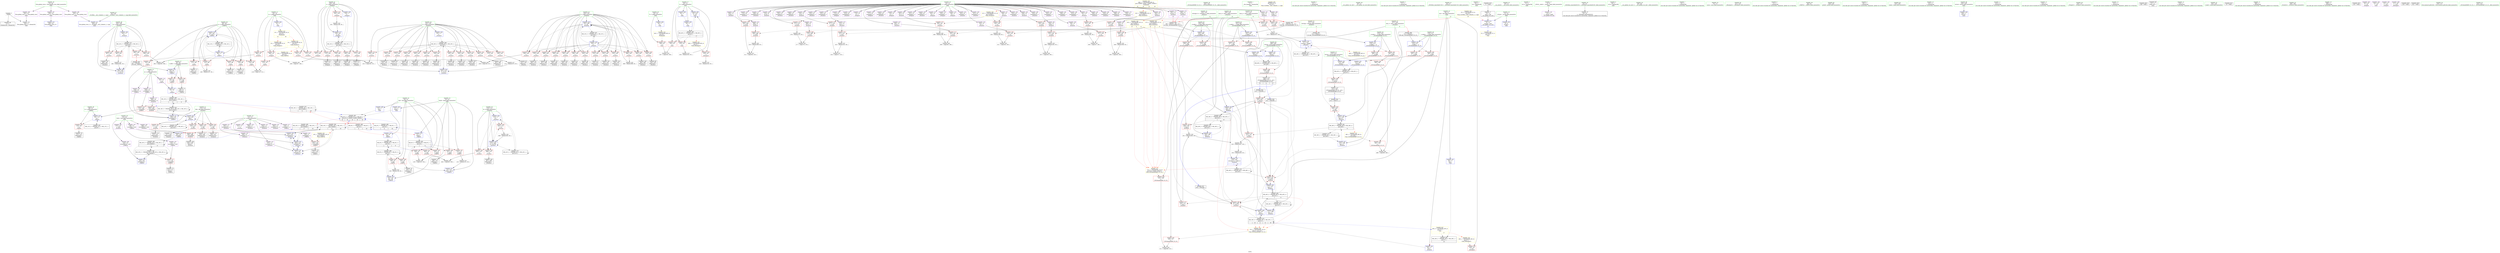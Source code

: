 digraph "SVFG" {
	label="SVFG";

	Node0x55cff43d9a20 [shape=record,color=grey,label="{NodeID: 0\nNullPtr}"];
	Node0x55cff43d9a20 -> Node0x55cff43feaf0[style=solid];
	Node0x55cff43d9a20 -> Node0x55cff440e3f0[style=solid];
	Node0x55cff4418770 [shape=record,color=grey,label="{NodeID: 443\n169 = cmp(167, 168, )\n}"];
	Node0x55cff4410b20 [shape=record,color=blue,label="{NodeID: 360\n30\<--554\nI\<--inc\nmain\n}"];
	Node0x55cff4410b20 -> Node0x55cff44319c0[style=dashed];
	Node0x55cff440c600 [shape=record,color=red,label="{NodeID: 277\n330\<--329\n\<--y153\n_Z5solvev\n}"];
	Node0x55cff440c600 -> Node0x55cff4417ff0[style=solid];
	Node0x55cff44003b0 [shape=record,color=red,label="{NodeID: 194\n384\<--16\n\<--n\n_Z5solvev\n}"];
	Node0x55cff44003b0 -> Node0x55cff4417cf0[style=solid];
	Node0x55cff43fd570 [shape=record,color=black,label="{NodeID: 111\n417\<--416\nidxprom96\<--\n_Z5solvev\n}"];
	Node0x55cff43fb6c0 [shape=record,color=green,label="{NodeID: 28\n32\<--34\nvisit\<--visit_field_insensitive\nGlob }"];
	Node0x55cff43fb6c0 -> Node0x55cff44054d0[style=solid];
	Node0x55cff43fb6c0 -> Node0x55cff44055a0[style=solid];
	Node0x55cff43fb6c0 -> Node0x55cff4405670[style=solid];
	Node0x55cff43fb6c0 -> Node0x55cff4405740[style=solid];
	Node0x55cff43fb6c0 -> Node0x55cff4405810[style=solid];
	Node0x55cff442e7c0 [shape=record,color=black,label="{NodeID: 471\nMR_34V_3 = PHI(MR_34V_4, MR_34V_2, )\npts\{206 \}\n}"];
	Node0x55cff442e7c0 -> Node0x55cff440b0e0[style=dashed];
	Node0x55cff442e7c0 -> Node0x55cff440b1b0[style=dashed];
	Node0x55cff442e7c0 -> Node0x55cff440b280[style=dashed];
	Node0x55cff442e7c0 -> Node0x55cff440b350[style=dashed];
	Node0x55cff442e7c0 -> Node0x55cff4410230[style=dashed];
	Node0x55cff440dcf0 [shape=record,color=blue,label="{NodeID: 305\n22\<--17\nhead\<--\nGlob }"];
	Node0x55cff440dcf0 -> Node0x55cff4431ec0[style=dashed];
	Node0x55cff4401a70 [shape=record,color=red,label="{NodeID: 222\n179\<--159\n\<--i\n_Z5inputv\n}"];
	Node0x55cff4401a70 -> Node0x55cff43ff780[style=solid];
	Node0x55cff4403520 [shape=record,color=purple,label="{NodeID: 139\n256\<--14\ny2\<--r\n_Z5solvev\n}"];
	Node0x55cff4403520 -> Node0x55cff440bde0[style=solid];
	Node0x55cff43fe040 [shape=record,color=green,label="{NodeID: 56\n433\<--434\n_ZSt3maxIiERKT_S2_S2_\<--_ZSt3maxIiERKT_S2_S2__field_insensitive\n}"];
	Node0x55cff4415ef0 [shape=record,color=grey,label="{NodeID: 416\n148 = Binary(147, 93, )\n}"];
	Node0x55cff4415ef0 -> Node0x55cff440ede0[style=solid];
	Node0x55cff440f530 [shape=record,color=blue,label="{NodeID: 333\n203\<--369\nj\<--inc\n_Z5solvev\n}"];
	Node0x55cff440f530 -> Node0x55cff440a650[style=dashed];
	Node0x55cff440f530 -> Node0x55cff440a720[style=dashed];
	Node0x55cff440f530 -> Node0x55cff440a7f0[style=dashed];
	Node0x55cff440f530 -> Node0x55cff440a8c0[style=dashed];
	Node0x55cff440f530 -> Node0x55cff440a990[style=dashed];
	Node0x55cff440f530 -> Node0x55cff440aa60[style=dashed];
	Node0x55cff440f530 -> Node0x55cff440ab30[style=dashed];
	Node0x55cff440f530 -> Node0x55cff440ac00[style=dashed];
	Node0x55cff440f530 -> Node0x55cff440acd0[style=dashed];
	Node0x55cff440f530 -> Node0x55cff440ada0[style=dashed];
	Node0x55cff440f530 -> Node0x55cff440ae70[style=dashed];
	Node0x55cff440f530 -> Node0x55cff440af40[style=dashed];
	Node0x55cff440f530 -> Node0x55cff440b010[style=dashed];
	Node0x55cff440f530 -> Node0x55cff440f530[style=dashed];
	Node0x55cff440f530 -> Node0x55cff443a460[style=dashed];
	Node0x55cff440b010 [shape=record,color=red,label="{NodeID: 250\n368\<--203\n\<--j\n_Z5solvev\n}"];
	Node0x55cff440b010 -> Node0x55cff4416370[style=solid];
	Node0x55cff4404be0 [shape=record,color=purple,label="{NodeID: 167\n414\<--14\nx195\<--r\n_Z5solvev\n}"];
	Node0x55cff4404be0 -> Node0x55cff440cae0[style=solid];
	Node0x55cff43ff850 [shape=record,color=black,label="{NodeID: 84\n184\<--183\nidxprom5\<--\n_Z5inputv\n}"];
	Node0x55cff43f26f0 [shape=record,color=green,label="{NodeID: 1\n7\<--1\n__dso_handle\<--dummyObj\nGlob }"];
	Node0x55cff44188f0 [shape=record,color=grey,label="{NodeID: 444\n486 = cmp(483, 485, )\n}"];
	Node0x55cff440c6d0 [shape=record,color=red,label="{NodeID: 278\n335\<--334\n\<--y256\n_Z5solvev\n}"];
	Node0x55cff440c6d0 -> Node0x55cff44161f0[style=solid];
	Node0x55cff4400480 [shape=record,color=red,label="{NodeID: 195\n103\<--22\n\<--head\n_Z3BFSi\n}"];
	Node0x55cff4400480 -> Node0x55cff4418170[style=solid];
	Node0x55cff43fd640 [shape=record,color=black,label="{NodeID: 112\n429\<--428\nidxprom100\<--\n_Z5solvev\n}"];
	Node0x55cff43fb7c0 [shape=record,color=green,label="{NodeID: 29\n41\<--45\nllvm.global_ctors\<--llvm.global_ctors_field_insensitive\nGlob }"];
	Node0x55cff43fb7c0 -> Node0x55cff4405c20[style=solid];
	Node0x55cff43fb7c0 -> Node0x55cff4405d20[style=solid];
	Node0x55cff43fb7c0 -> Node0x55cff4405e20[style=solid];
	Node0x55cff442ecc0 [shape=record,color=black,label="{NodeID: 472\nMR_36V_2 = PHI(MR_36V_3, MR_36V_1, )\npts\{208 \}\n}"];
	Node0x55cff442ecc0 -> Node0x55cff440f870[style=dashed];
	Node0x55cff442ecc0 -> Node0x55cff442ecc0[style=dashed];
	Node0x55cff440ddf0 [shape=record,color=blue,label="{NodeID: 306\n24\<--17\ntail\<--\nGlob }"];
	Node0x55cff440ddf0 -> Node0x55cff4431ec0[style=dashed];
	Node0x55cff4401b40 [shape=record,color=red,label="{NodeID: 223\n183\<--159\n\<--i\n_Z5inputv\n}"];
	Node0x55cff4401b40 -> Node0x55cff43ff850[style=solid];
	Node0x55cff44035f0 [shape=record,color=purple,label="{NodeID: 140\n260\<--14\narrayidx10\<--r\n_Z5solvev\n}"];
	Node0x55cff43fe140 [shape=record,color=green,label="{NodeID: 57\n474\<--475\nretval\<--retval_field_insensitive\n_ZSt3minIiERKT_S2_S2_\n}"];
	Node0x55cff43fe140 -> Node0x55cff440cfc0[style=solid];
	Node0x55cff43fe140 -> Node0x55cff44104a0[style=solid];
	Node0x55cff43fe140 -> Node0x55cff4410570[style=solid];
	Node0x55cff4440730 [shape=record,color=yellow,style=double,label="{NodeID: 583\nRETMU(2V_2)\npts\{10 \}\nFun[_GLOBAL__sub_I_blando_2_1.cpp]}"];
	Node0x55cff4416070 [shape=record,color=grey,label="{NodeID: 417\n374 = Binary(373, 93, )\n}"];
	Node0x55cff4416070 -> Node0x55cff440f600[style=solid];
	Node0x55cff440f600 [shape=record,color=blue,label="{NodeID: 334\n201\<--374\ni\<--inc79\n_Z5solvev\n}"];
	Node0x55cff440f600 -> Node0x55cff4439f60[style=dashed];
	Node0x55cff440b0e0 [shape=record,color=red,label="{NodeID: 251\n383\<--205\n\<--u\n_Z5solvev\n}"];
	Node0x55cff440b0e0 -> Node0x55cff4417cf0[style=solid];
	Node0x55cff4404cb0 [shape=record,color=purple,label="{NodeID: 168\n418\<--14\narrayidx97\<--r\n_Z5solvev\n}"];
	Node0x55cff43ff920 [shape=record,color=black,label="{NodeID: 85\n241\<--240\nidxprom\<--\n_Z5solvev\n}"];
	Node0x55cff43d6400 [shape=record,color=green,label="{NodeID: 2\n9\<--1\n\<--dummyObj\nCan only get source location for instruction, argument, global var or function.}"];
	Node0x55cff443c9d0 [shape=record,color=yellow,style=double,label="{NodeID: 528\n89V_1 = ENCHI(MR_89V_0)\npts\{150000 150001 150002 150003 \}\nFun[main]|{<s0>16|<s1>16|<s2>16|<s3>16}}"];
	Node0x55cff443c9d0:s0 -> Node0x55cff443da80[style=dashed,color=red];
	Node0x55cff443c9d0:s1 -> Node0x55cff443db60[style=dashed,color=red];
	Node0x55cff443c9d0:s2 -> Node0x55cff443dc40[style=dashed,color=red];
	Node0x55cff443c9d0:s3 -> Node0x55cff443dd20[style=dashed,color=red];
	Node0x55cff4418a70 [shape=record,color=grey,label="{NodeID: 445\n404 = cmp(402, 403, )\n}"];
	Node0x55cff440c7a0 [shape=record,color=red,label="{NodeID: 279\n343\<--342\n\<--y162\n_Z5solvev\n}"];
	Node0x55cff440c7a0 -> Node0x55cff4418bf0[style=solid];
	Node0x55cff4400550 [shape=record,color=red,label="{NodeID: 196\n107\<--22\n\<--head\n_Z3BFSi\n}"];
	Node0x55cff4400550 -> Node0x55cff43fef60[style=solid];
	Node0x55cff43fd710 [shape=record,color=black,label="{NodeID: 113\n438\<--437\nidxprom104\<--\n_Z5solvev\n}"];
	Node0x55cff43fb8c0 [shape=record,color=green,label="{NodeID: 30\n46\<--47\n__cxx_global_var_init\<--__cxx_global_var_init_field_insensitive\n}"];
	Node0x55cff443e3d0 [shape=record,color=yellow,style=double,label="{NodeID: 556\n75V_1 = ENCHI(MR_75V_0)\npts\{27 210 212 \}\nFun[_ZSt3maxIiERKT_S2_S2_]}"];
	Node0x55cff443e3d0 -> Node0x55cff440d980[style=dashed];
	Node0x55cff442f1c0 [shape=record,color=black,label="{NodeID: 473\nMR_38V_2 = PHI(MR_38V_3, MR_38V_1, )\npts\{210 \}\n}"];
	Node0x55cff442f1c0 -> Node0x55cff440f940[style=dashed];
	Node0x55cff442f1c0 -> Node0x55cff442f1c0[style=dashed];
	Node0x55cff440def0 [shape=record,color=blue,label="{NodeID: 307\n26\<--17\nans\<--\nGlob }"];
	Node0x55cff440def0 -> Node0x55cff4432450[style=dashed];
	Node0x55cff4401c10 [shape=record,color=red,label="{NodeID: 224\n190\<--159\n\<--i\n_Z5inputv\n}"];
	Node0x55cff4401c10 -> Node0x55cff44176f0[style=solid];
	Node0x55cff44036c0 [shape=record,color=purple,label="{NodeID: 141\n261\<--14\ny1\<--r\n_Z5solvev\n}"];
	Node0x55cff44036c0 -> Node0x55cff440beb0[style=solid];
	Node0x55cff43fe210 [shape=record,color=green,label="{NodeID: 58\n476\<--477\n__a.addr\<--__a.addr_field_insensitive\n_ZSt3minIiERKT_S2_S2_\n}"];
	Node0x55cff43fe210 -> Node0x55cff440d090[style=solid];
	Node0x55cff43fe210 -> Node0x55cff440d160[style=solid];
	Node0x55cff43fe210 -> Node0x55cff4410300[style=solid];
	Node0x55cff44161f0 [shape=record,color=grey,label="{NodeID: 418\n336 = Binary(335, 93, )\n}"];
	Node0x55cff44161f0 -> Node0x55cff4417ff0[style=solid];
	Node0x55cff440f6d0 [shape=record,color=blue,label="{NodeID: 335\n26\<--17\nans\<--\n_Z5solvev\n}"];
	Node0x55cff440f6d0 -> Node0x55cff442e2c0[style=dashed];
	Node0x55cff440b1b0 [shape=record,color=red,label="{NodeID: 252\n387\<--205\n\<--u\n_Z5solvev\n}"];
	Node0x55cff440b1b0 -> Node0x55cff43fd230[style=solid];
	Node0x55cff4404d80 [shape=record,color=purple,label="{NodeID: 169\n419\<--14\ny198\<--r\n_Z5solvev\n}"];
	Node0x55cff4404d80 -> Node0x55cff440cbb0[style=solid];
	Node0x55cff43ff9f0 [shape=record,color=black,label="{NodeID: 86\n246\<--245\nidxprom4\<--\n_Z5solvev\n}"];
	Node0x55cff43d6100 [shape=record,color=green,label="{NodeID: 3\n17\<--1\n\<--dummyObj\nCan only get source location for instruction, argument, global var or function.}"];
	Node0x55cff4418bf0 [shape=record,color=grey,label="{NodeID: 446\n350 = cmp(343, 349, )\n}"];
	Node0x55cff440c870 [shape=record,color=red,label="{NodeID: 280\n348\<--347\n\<--y265\n_Z5solvev\n}"];
	Node0x55cff440c870 -> Node0x55cff4416af0[style=solid];
	Node0x55cff4400620 [shape=record,color=red,label="{NodeID: 197\n151\<--22\n\<--head\n_Z3BFSi\n}"];
	Node0x55cff4400620 -> Node0x55cff4407fa0[style=solid];
	Node0x55cff43fd7e0 [shape=record,color=black,label="{NodeID: 114\n471\<--494\n_ZSt3minIiERKT_S2_S2__ret\<--\n_ZSt3minIiERKT_S2_S2_\n|{<s0>9}}"];
	Node0x55cff43fd7e0:s0 -> Node0x55cff4464130[style=solid,color=blue];
	Node0x55cff43fb9c0 [shape=record,color=green,label="{NodeID: 31\n50\<--51\n_ZNSt8ios_base4InitC1Ev\<--_ZNSt8ios_base4InitC1Ev_field_insensitive\n}"];
	Node0x55cff443e4e0 [shape=record,color=yellow,style=double,label="{NodeID: 557\n77V_1 = ENCHI(MR_77V_0)\npts\{220 150002 150003 \}\nFun[_ZSt3maxIiERKT_S2_S2_]}"];
	Node0x55cff443e4e0 -> Node0x55cff440da50[style=dashed];
	Node0x55cff442f6c0 [shape=record,color=black,label="{NodeID: 474\nMR_40V_2 = PHI(MR_40V_3, MR_40V_1, )\npts\{212 \}\n}"];
	Node0x55cff442f6c0 -> Node0x55cff440fa10[style=dashed];
	Node0x55cff442f6c0 -> Node0x55cff442f6c0[style=dashed];
	Node0x55cff440dff0 [shape=record,color=blue,label="{NodeID: 308\n28\<--17\nT\<--\nGlob }"];
	Node0x55cff440dff0 -> Node0x55cff443c730[style=dashed];
	Node0x55cff4401ce0 [shape=record,color=red,label="{NodeID: 225\n230\<--201\n\<--i\n_Z5solvev\n}"];
	Node0x55cff4401ce0 -> Node0x55cff4418ef0[style=solid];
	Node0x55cff4403790 [shape=record,color=purple,label="{NodeID: 142\n268\<--14\narrayidx14\<--r\n_Z5solvev\n}"];
	Node0x55cff43fe2e0 [shape=record,color=green,label="{NodeID: 59\n478\<--479\n__b.addr\<--__b.addr_field_insensitive\n_ZSt3minIiERKT_S2_S2_\n}"];
	Node0x55cff43fe2e0 -> Node0x55cff440d230[style=solid];
	Node0x55cff43fe2e0 -> Node0x55cff440d300[style=solid];
	Node0x55cff43fe2e0 -> Node0x55cff44103d0[style=solid];
	Node0x55cff4416370 [shape=record,color=grey,label="{NodeID: 419\n369 = Binary(368, 93, )\n}"];
	Node0x55cff4416370 -> Node0x55cff440f530[style=solid];
	Node0x55cff440f7a0 [shape=record,color=blue,label="{NodeID: 336\n205\<--17\nu\<--\n_Z5solvev\n}"];
	Node0x55cff440f7a0 -> Node0x55cff442e7c0[style=dashed];
	Node0x55cff440b280 [shape=record,color=red,label="{NodeID: 253\n393\<--205\n\<--u\n_Z5solvev\n|{<s0>8}}"];
	Node0x55cff440b280:s0 -> Node0x55cff4464a60[style=solid,color=red];
	Node0x55cff4404e50 [shape=record,color=purple,label="{NodeID: 170\n430\<--14\narrayidx101\<--r\n_Z5solvev\n}"];
	Node0x55cff43ffac0 [shape=record,color=black,label="{NodeID: 87\n254\<--253\nidxprom7\<--\n_Z5solvev\n}"];
	Node0x55cff43f9a10 [shape=record,color=green,label="{NodeID: 4\n35\<--1\n.str\<--dummyObj\nGlob }"];
	Node0x55cff443cc20 [shape=record,color=yellow,style=double,label="{NodeID: 530\n2V_1 = ENCHI(MR_2V_0)\npts\{10 \}\nFun[_GLOBAL__sub_I_blando_2_1.cpp]|{<s0>19}}"];
	Node0x55cff443cc20:s0 -> Node0x55cff440e4f0[style=dashed,color=red];
	Node0x55cff4418d70 [shape=record,color=grey,label="{NodeID: 447\n264 = cmp(257, 263, )\n}"];
	Node0x55cff440c940 [shape=record,color=red,label="{NodeID: 281\n390\<--389\n\<--arrayidx85\n_Z5solvev\n}"];
	Node0x55cff440c940 -> Node0x55cff43fd300[style=solid];
	Node0x55cff44006f0 [shape=record,color=red,label="{NodeID: 198\n104\<--24\n\<--tail\n_Z3BFSi\n}"];
	Node0x55cff44006f0 -> Node0x55cff4418170[style=solid];
	Node0x55cff43fd8b0 [shape=record,color=black,label="{NodeID: 115\n496\<--519\n_ZSt3maxIiERKT_S2_S2__ret\<--\n_ZSt3maxIiERKT_S2_S2_\n|{<s0>10|<s1>11|<s2>12}}"];
	Node0x55cff43fd8b0:s0 -> Node0x55cff4464260[style=solid,color=blue];
	Node0x55cff43fd8b0:s1 -> Node0x55cff4464360[style=solid,color=blue];
	Node0x55cff43fd8b0:s2 -> Node0x55cff44644a0[style=solid,color=blue];
	Node0x55cff43fbac0 [shape=record,color=green,label="{NodeID: 32\n56\<--57\n__cxa_atexit\<--__cxa_atexit_field_insensitive\n}"];
	Node0x55cff442fbc0 [shape=record,color=black,label="{NodeID: 475\nMR_42V_2 = PHI(MR_42V_3, MR_42V_1, )\npts\{214 \}\n}"];
	Node0x55cff442fbc0 -> Node0x55cff440fae0[style=dashed];
	Node0x55cff442fbc0 -> Node0x55cff442fbc0[style=dashed];
	Node0x55cff440e0f0 [shape=record,color=blue,label="{NodeID: 309\n30\<--17\nI\<--\nGlob }"];
	Node0x55cff440e0f0 -> Node0x55cff4410a50[style=dashed];
	Node0x55cff4401db0 [shape=record,color=red,label="{NodeID: 226\n240\<--201\n\<--i\n_Z5solvev\n}"];
	Node0x55cff4401db0 -> Node0x55cff43ff920[style=solid];
	Node0x55cff4403860 [shape=record,color=purple,label="{NodeID: 143\n269\<--14\nx215\<--r\n_Z5solvev\n}"];
	Node0x55cff4403860 -> Node0x55cff440bf80[style=solid];
	Node0x55cff43fe3b0 [shape=record,color=green,label="{NodeID: 60\n499\<--500\nretval\<--retval_field_insensitive\n_ZSt3maxIiERKT_S2_S2_\n}"];
	Node0x55cff43fe3b0 -> Node0x55cff440d570[style=solid];
	Node0x55cff43fe3b0 -> Node0x55cff44107e0[style=solid];
	Node0x55cff43fe3b0 -> Node0x55cff44108b0[style=solid];
	Node0x55cff4428fb0 [shape=record,color=black,label="{NodeID: 503\nMR_18V_5 = PHI(MR_18V_6, MR_18V_4, MR_18V_4, )\npts\{210000 \}\n}"];
	Node0x55cff4428fb0 -> Node0x55cff440eb70[style=dashed];
	Node0x55cff4428fb0 -> Node0x55cff4434250[style=dashed];
	Node0x55cff4428fb0 -> Node0x55cff4428fb0[style=dashed];
	Node0x55cff44164f0 [shape=record,color=grey,label="{NodeID: 420\n289 = Binary(288, 93, )\n}"];
	Node0x55cff44164f0 -> Node0x55cff44182f0[style=solid];
	Node0x55cff440f870 [shape=record,color=blue,label="{NodeID: 337\n207\<--396\nmin_v\<--\n_Z5solvev\n}"];
	Node0x55cff440f870 -> Node0x55cff4434c50[style=dashed];
	Node0x55cff440b350 [shape=record,color=red,label="{NodeID: 254\n461\<--205\n\<--u\n_Z5solvev\n}"];
	Node0x55cff440b350 -> Node0x55cff4416f70[style=solid];
	Node0x55cff4404f20 [shape=record,color=purple,label="{NodeID: 171\n431\<--14\nx2102\<--r\n_Z5solvev\n|{<s0>10}}"];
	Node0x55cff4404f20:s0 -> Node0x55cff4464e80[style=solid,color=red];
	Node0x55cff43ffb90 [shape=record,color=black,label="{NodeID: 88\n259\<--258\nidxprom9\<--\n_Z5solvev\n}"];
	Node0x55cff43f9aa0 [shape=record,color=green,label="{NodeID: 5\n37\<--1\n.str.2\<--dummyObj\nGlob }"];
	Node0x55cff443cd30 [shape=record,color=yellow,style=double,label="{NodeID: 531\n4V_1 = ENCHI(MR_4V_0)\npts\{18 \}\nFun[_Z5solvev]|{|<s3>8}}"];
	Node0x55cff443cd30 -> Node0x55cff4400210[style=dashed];
	Node0x55cff443cd30 -> Node0x55cff44002e0[style=dashed];
	Node0x55cff443cd30 -> Node0x55cff44003b0[style=dashed];
	Node0x55cff443cd30:s3 -> Node0x55cff443bd30[style=dashed,color=red];
	Node0x55cff4418ef0 [shape=record,color=grey,label="{NodeID: 448\n232 = cmp(230, 231, )\n}"];
	Node0x55cff440ca10 [shape=record,color=red,label="{NodeID: 282\n409\<--408\n\<--arrayidx92\n_Z5solvev\n}"];
	Node0x55cff440ca10 -> Node0x55cff440fbb0[style=solid];
	Node0x55cff44007c0 [shape=record,color=red,label="{NodeID: 199\n134\<--24\n\<--tail\n_Z3BFSi\n}"];
	Node0x55cff44007c0 -> Node0x55cff43ff440[style=solid];
	Node0x55cff4402270 [shape=record,color=purple,label="{NodeID: 116\n52\<--4\n\<--_ZStL8__ioinit\n__cxx_global_var_init\n}"];
	Node0x55cff43fbbc0 [shape=record,color=green,label="{NodeID: 33\n55\<--61\n_ZNSt8ios_base4InitD1Ev\<--_ZNSt8ios_base4InitD1Ev_field_insensitive\n}"];
	Node0x55cff43fbbc0 -> Node0x55cff43fecc0[style=solid];
	Node0x55cff44300c0 [shape=record,color=black,label="{NodeID: 476\nMR_44V_2 = PHI(MR_44V_3, MR_44V_1, )\npts\{216 \}\n}"];
	Node0x55cff44300c0 -> Node0x55cff440fbb0[style=dashed];
	Node0x55cff44300c0 -> Node0x55cff44300c0[style=dashed];
	Node0x55cff440e1f0 [shape=record,color=blue,label="{NodeID: 310\n563\<--42\nllvm.global_ctors_0\<--\nGlob }"];
	Node0x55cff4401e80 [shape=record,color=red,label="{NodeID: 227\n253\<--201\n\<--i\n_Z5solvev\n}"];
	Node0x55cff4401e80 -> Node0x55cff43ffac0[style=solid];
	Node0x55cff4403930 [shape=record,color=purple,label="{NodeID: 144\n273\<--14\narrayidx17\<--r\n_Z5solvev\n}"];
	Node0x55cff43fe480 [shape=record,color=green,label="{NodeID: 61\n501\<--502\n__a.addr\<--__a.addr_field_insensitive\n_ZSt3maxIiERKT_S2_S2_\n}"];
	Node0x55cff43fe480 -> Node0x55cff440d640[style=solid];
	Node0x55cff43fe480 -> Node0x55cff440d710[style=solid];
	Node0x55cff43fe480 -> Node0x55cff4410640[style=solid];
	Node0x55cff44290a0 [shape=record,color=black,label="{NodeID: 504\nMR_20V_5 = PHI(MR_20V_6, MR_20V_4, MR_20V_4, )\npts\{340000 \}\n}"];
	Node0x55cff44290a0 -> Node0x55cff4401660[style=dashed];
	Node0x55cff44290a0 -> Node0x55cff440ed10[style=dashed];
	Node0x55cff44290a0 -> Node0x55cff4434750[style=dashed];
	Node0x55cff44290a0 -> Node0x55cff44290a0[style=dashed];
	Node0x55cff4416670 [shape=record,color=grey,label="{NodeID: 421\n323 = Binary(322, 93, )\n}"];
	Node0x55cff4416670 -> Node0x55cff4417e70[style=solid];
	Node0x55cff440f940 [shape=record,color=blue,label="{NodeID: 338\n209\<--398\nmax_x\<--\n_Z5solvev\n}"];
	Node0x55cff440f940 -> Node0x55cff4435150[style=dashed];
	Node0x55cff440b420 [shape=record,color=red,label="{NodeID: 255\n452\<--207\n\<--min_v\n_Z5solvev\n}"];
	Node0x55cff440b420 -> Node0x55cff44173f0[style=solid];
	Node0x55cff4404ff0 [shape=record,color=purple,label="{NodeID: 172\n439\<--14\narrayidx105\<--r\n_Z5solvev\n}"];
	Node0x55cff43ffc60 [shape=record,color=black,label="{NodeID: 89\n267\<--266\nidxprom13\<--\n_Z5solvev\n}"];
	Node0x55cff43f9b30 [shape=record,color=green,label="{NodeID: 6\n39\<--1\n.str.3\<--dummyObj\nGlob }"];
	Node0x55cff4419070 [shape=record,color=grey,label="{NodeID: 449\n238 = cmp(236, 237, )\n}"];
	Node0x55cff440cae0 [shape=record,color=red,label="{NodeID: 283\n415\<--414\n\<--x195\n_Z5solvev\n}"];
	Node0x55cff440cae0 -> Node0x55cff4407e20[style=solid];
	Node0x55cff4400890 [shape=record,color=red,label="{NodeID: 200\n138\<--24\n\<--tail\n_Z3BFSi\n}"];
	Node0x55cff4400890 -> Node0x55cff44167f0[style=solid];
	Node0x55cff4402340 [shape=record,color=purple,label="{NodeID: 117\n126\<--11\narrayidx7\<--a\n_Z3BFSi\n}"];
	Node0x55cff43fbcc0 [shape=record,color=green,label="{NodeID: 34\n68\<--69\n__cxx_global_var_init.1\<--__cxx_global_var_init.1_field_insensitive\n}"];
	Node0x55cff443e7b0 [shape=record,color=yellow,style=double,label="{NodeID: 560\n4V_1 = ENCHI(MR_4V_0)\npts\{18 \}\nFun[_Z5inputv]}"];
	Node0x55cff443e7b0 -> Node0x55cff4405ff0[style=dashed];
	Node0x55cff44305c0 [shape=record,color=black,label="{NodeID: 477\nMR_46V_2 = PHI(MR_46V_3, MR_46V_1, )\npts\{218 \}\n}"];
	Node0x55cff44305c0 -> Node0x55cff440fc80[style=dashed];
	Node0x55cff44305c0 -> Node0x55cff44305c0[style=dashed];
	Node0x55cff440e2f0 [shape=record,color=blue,label="{NodeID: 311\n564\<--43\nllvm.global_ctors_1\<--_GLOBAL__sub_I_blando_2_1.cpp\nGlob }"];
	Node0x55cff4401f50 [shape=record,color=red,label="{NodeID: 228\n271\<--201\n\<--i\n_Z5solvev\n}"];
	Node0x55cff4401f50 -> Node0x55cff43ffd30[style=solid];
	Node0x55cff4403a00 [shape=record,color=purple,label="{NodeID: 145\n274\<--14\nx118\<--r\n_Z5solvev\n}"];
	Node0x55cff4403a00 -> Node0x55cff440c050[style=solid];
	Node0x55cff43fe550 [shape=record,color=green,label="{NodeID: 62\n503\<--504\n__b.addr\<--__b.addr_field_insensitive\n_ZSt3maxIiERKT_S2_S2_\n}"];
	Node0x55cff43fe550 -> Node0x55cff440d7e0[style=solid];
	Node0x55cff43fe550 -> Node0x55cff440d8b0[style=solid];
	Node0x55cff43fe550 -> Node0x55cff4410710[style=solid];
	Node0x55cff4439a90 [shape=record,color=black,label="{NodeID: 505\nMR_63V_3 = PHI(MR_63V_4, MR_63V_2, )\npts\{475 \}\n}"];
	Node0x55cff4439a90 -> Node0x55cff440cfc0[style=dashed];
	Node0x55cff44167f0 [shape=record,color=grey,label="{NodeID: 422\n139 = Binary(138, 93, )\n}"];
	Node0x55cff44167f0 -> Node0x55cff440ec40[style=solid];
	Node0x55cff440fa10 [shape=record,color=blue,label="{NodeID: 339\n211\<--398\nmax_y\<--\n_Z5solvev\n}"];
	Node0x55cff440fa10 -> Node0x55cff4435650[style=dashed];
	Node0x55cff440b4f0 [shape=record,color=red,label="{NodeID: 256\n449\<--209\n\<--max_x\n_Z5solvev\n}"];
	Node0x55cff440b4f0 -> Node0x55cff4417270[style=solid];
	Node0x55cff44050c0 [shape=record,color=purple,label="{NodeID: 173\n440\<--14\ny2106\<--r\n_Z5solvev\n|{<s0>11}}"];
	Node0x55cff44050c0:s0 -> Node0x55cff4464e80[style=solid,color=red];
	Node0x55cff43ffd30 [shape=record,color=black,label="{NodeID: 90\n272\<--271\nidxprom16\<--\n_Z5solvev\n}"];
	Node0x55cff43fa380 [shape=record,color=green,label="{NodeID: 7\n42\<--1\n\<--dummyObj\nCan only get source location for instruction, argument, global var or function.}"];
	Node0x55cff44191f0 [shape=record,color=grey,label="{NodeID: 450\n511 = cmp(508, 510, )\n}"];
	Node0x55cff440cbb0 [shape=record,color=red,label="{NodeID: 284\n420\<--419\n\<--y198\n_Z5solvev\n}"];
	Node0x55cff440cbb0 -> Node0x55cff4407e20[style=solid];
	Node0x55cff4400960 [shape=record,color=red,label="{NodeID: 201\n403\<--24\n\<--tail\n_Z5solvev\n}"];
	Node0x55cff4400960 -> Node0x55cff4418a70[style=solid];
	Node0x55cff4402410 [shape=record,color=purple,label="{NodeID: 118\n129\<--11\narrayidx9\<--a\n_Z3BFSi\n}"];
	Node0x55cff4402410 -> Node0x55cff4401730[style=solid];
	Node0x55cff43fbdc0 [shape=record,color=green,label="{NodeID: 35\n73\<--74\nacos\<--acos_field_insensitive\n}"];
	Node0x55cff4430ac0 [shape=record,color=black,label="{NodeID: 478\nMR_48V_2 = PHI(MR_48V_3, MR_48V_1, )\npts\{220 \}\n}"];
	Node0x55cff4430ac0 -> Node0x55cff440cd50[style=dashed];
	Node0x55cff4430ac0 -> Node0x55cff440ce20[style=dashed];
	Node0x55cff4430ac0 -> Node0x55cff4410090[style=dashed];
	Node0x55cff4430ac0 -> Node0x55cff4430ac0[style=dashed];
	Node0x55cff440e3f0 [shape=record,color=blue, style = dotted,label="{NodeID: 312\n565\<--3\nllvm.global_ctors_2\<--dummyVal\nGlob }"];
	Node0x55cff4402020 [shape=record,color=red,label="{NodeID: 229\n284\<--201\n\<--i\n_Z5solvev\n}"];
	Node0x55cff4402020 -> Node0x55cff43ffed0[style=solid];
	Node0x55cff4403ad0 [shape=record,color=purple,label="{NodeID: 146\n281\<--14\narrayidx23\<--r\n_Z5solvev\n}"];
	Node0x55cff43fe620 [shape=record,color=green,label="{NodeID: 63\n521\<--522\n_Z6outputv\<--_Z6outputv_field_insensitive\n}"];
	Node0x55cff4439f60 [shape=record,color=black,label="{NodeID: 506\nMR_30V_3 = PHI(MR_30V_4, MR_30V_2, )\npts\{202 \}\n}"];
	Node0x55cff4439f60 -> Node0x55cff4401ce0[style=dashed];
	Node0x55cff4439f60 -> Node0x55cff4401db0[style=dashed];
	Node0x55cff4439f60 -> Node0x55cff4401e80[style=dashed];
	Node0x55cff4439f60 -> Node0x55cff4401f50[style=dashed];
	Node0x55cff4439f60 -> Node0x55cff4402020[style=dashed];
	Node0x55cff4439f60 -> Node0x55cff44020f0[style=dashed];
	Node0x55cff4439f60 -> Node0x55cff440a0e0[style=dashed];
	Node0x55cff4439f60 -> Node0x55cff440a170[style=dashed];
	Node0x55cff4439f60 -> Node0x55cff440a240[style=dashed];
	Node0x55cff4439f60 -> Node0x55cff440a310[style=dashed];
	Node0x55cff4439f60 -> Node0x55cff440a3e0[style=dashed];
	Node0x55cff4439f60 -> Node0x55cff440a4b0[style=dashed];
	Node0x55cff4439f60 -> Node0x55cff440a580[style=dashed];
	Node0x55cff4439f60 -> Node0x55cff440f600[style=dashed];
	Node0x55cff4416970 [shape=record,color=grey,label="{NodeID: 423\n250 = Binary(249, 93, )\n}"];
	Node0x55cff4416970 -> Node0x55cff44185f0[style=solid];
	Node0x55cff440fae0 [shape=record,color=blue,label="{NodeID: 340\n213\<--17\nk\<--\n_Z5solvev\n}"];
	Node0x55cff440fae0 -> Node0x55cff440b690[style=dashed];
	Node0x55cff440fae0 -> Node0x55cff440b760[style=dashed];
	Node0x55cff440fae0 -> Node0x55cff440b830[style=dashed];
	Node0x55cff440fae0 -> Node0x55cff440ffc0[style=dashed];
	Node0x55cff440fae0 -> Node0x55cff442fbc0[style=dashed];
	Node0x55cff440b5c0 [shape=record,color=red,label="{NodeID: 257\n450\<--211\n\<--max_y\n_Z5solvev\n}"];
	Node0x55cff440b5c0 -> Node0x55cff4417270[style=solid];
	Node0x55cff4405190 [shape=record,color=purple,label="{NodeID: 174\n95\<--19\n\<--q\n_Z3BFSi\n}"];
	Node0x55cff4405190 -> Node0x55cff440e830[style=solid];
	Node0x55cff43ffe00 [shape=record,color=black,label="{NodeID: 91\n280\<--279\nidxprom22\<--\n_Z5solvev\n}"];
	Node0x55cff43fa410 [shape=record,color=green,label="{NodeID: 8\n72\<--1\n\<--dummyObj\nCan only get source location for instruction, argument, global var or function.}"];
	Node0x55cff4419370 [shape=record,color=grey,label="{NodeID: 451\n311 = cmp(304, 310, )\n}"];
	Node0x55cff440cc80 [shape=record,color=red,label="{NodeID: 285\n426\<--423\n\<--call\n_Z5solvev\n}"];
	Node0x55cff440cc80 -> Node0x55cff440fd50[style=solid];
	Node0x55cff4400a30 [shape=record,color=red,label="{NodeID: 202\n526\<--26\n\<--ans\n_Z6outputv\n}"];
	Node0x55cff44024e0 [shape=record,color=purple,label="{NodeID: 119\n221\<--11\n\<--a\n_Z5solvev\n}"];
	Node0x55cff43fbec0 [shape=record,color=green,label="{NodeID: 36\n80\<--81\n_Z3BFSi\<--_Z3BFSi_field_insensitive\n}"];
	Node0x55cff4430fc0 [shape=record,color=black,label="{NodeID: 479\nMR_18V_2 = PHI(MR_18V_3, MR_18V_1, )\npts\{210000 \}\n|{|<s1>8|<s2>16}}"];
	Node0x55cff4430fc0 -> Node0x55cff4430fc0[style=dashed];
	Node0x55cff4430fc0:s1 -> Node0x55cff440e830[style=dashed,color=red];
	Node0x55cff4430fc0:s2 -> Node0x55cff4431ec0[style=dashed,color=blue];
	Node0x55cff440e4f0 [shape=record,color=blue,label="{NodeID: 313\n8\<--75\n_ZL2pi\<--conv\n__cxx_global_var_init.1\n|{<s0>19}}"];
	Node0x55cff440e4f0:s0 -> Node0x55cff4444910[style=dashed,color=blue];
	Node0x55cff44020f0 [shape=record,color=red,label="{NodeID: 230\n292\<--201\n\<--i\n_Z5solvev\n}"];
	Node0x55cff44020f0 -> Node0x55cff43fffa0[style=solid];
	Node0x55cff4403ba0 [shape=record,color=purple,label="{NodeID: 147\n282\<--14\ny224\<--r\n_Z5solvev\n}"];
	Node0x55cff4403ba0 -> Node0x55cff440c120[style=solid];
	Node0x55cff43fe720 [shape=record,color=green,label="{NodeID: 64\n529\<--530\nprintf\<--printf_field_insensitive\n}"];
	Node0x55cff443a460 [shape=record,color=black,label="{NodeID: 507\nMR_32V_2 = PHI(MR_32V_4, MR_32V_1, )\npts\{204 \}\n}"];
	Node0x55cff443a460 -> Node0x55cff440f1f0[style=dashed];
	Node0x55cff4416af0 [shape=record,color=grey,label="{NodeID: 424\n349 = Binary(348, 93, )\n}"];
	Node0x55cff4416af0 -> Node0x55cff4418bf0[style=solid];
	Node0x55cff440fbb0 [shape=record,color=blue,label="{NodeID: 341\n215\<--409\ni90\<--\n_Z5solvev\n}"];
	Node0x55cff440fbb0 -> Node0x55cff440b900[style=dashed];
	Node0x55cff440fbb0 -> Node0x55cff440b9d0[style=dashed];
	Node0x55cff440fbb0 -> Node0x55cff440baa0[style=dashed];
	Node0x55cff440fbb0 -> Node0x55cff440bb70[style=dashed];
	Node0x55cff440fbb0 -> Node0x55cff440fbb0[style=dashed];
	Node0x55cff440fbb0 -> Node0x55cff44300c0[style=dashed];
	Node0x55cff440b690 [shape=record,color=red,label="{NodeID: 258\n402\<--213\n\<--k\n_Z5solvev\n}"];
	Node0x55cff440b690 -> Node0x55cff4418a70[style=solid];
	Node0x55cff4405260 [shape=record,color=purple,label="{NodeID: 175\n109\<--19\narrayidx2\<--q\n_Z3BFSi\n}"];
	Node0x55cff4405260 -> Node0x55cff4401590[style=solid];
	Node0x55cff43ffed0 [shape=record,color=black,label="{NodeID: 92\n285\<--284\nidxprom25\<--\n_Z5solvev\n}"];
	Node0x55cff43fa4a0 [shape=record,color=green,label="{NodeID: 9\n93\<--1\n\<--dummyObj\nCan only get source location for instruction, argument, global var or function.}"];
	Node0x55cff44194f0 [shape=record,color=grey,label="{NodeID: 452\n277 = cmp(270, 276, )\n}"];
	Node0x55cff440cd50 [shape=record,color=red,label="{NodeID: 286\n435\<--432\n\<--call103\n_Z5solvev\n}"];
	Node0x55cff440cd50 -> Node0x55cff440fe20[style=solid];
	Node0x55cff4400b00 [shape=record,color=red,label="{NodeID: 203\n546\<--28\n\<--T\nmain\n}"];
	Node0x55cff4400b00 -> Node0x55cff4417b70[style=solid];
	Node0x55cff44025b0 [shape=record,color=purple,label="{NodeID: 120\n294\<--11\narrayidx31\<--a\n_Z5solvev\n}"];
	Node0x55cff43fbfc0 [shape=record,color=green,label="{NodeID: 37\n84\<--85\nu.addr\<--u.addr_field_insensitive\n_Z3BFSi\n}"];
	Node0x55cff43fbfc0 -> Node0x55cff4400e40[style=solid];
	Node0x55cff43fbfc0 -> Node0x55cff4400f10[style=solid];
	Node0x55cff43fbfc0 -> Node0x55cff440e5c0[style=solid];
	Node0x55cff44314c0 [shape=record,color=black,label="{NodeID: 480\nMR_20V_2 = PHI(MR_20V_3, MR_20V_1, )\npts\{340000 \}\n|{|<s2>8|<s3>16}}"];
	Node0x55cff44314c0 -> Node0x55cff440c940[style=dashed];
	Node0x55cff44314c0 -> Node0x55cff44314c0[style=dashed];
	Node0x55cff44314c0:s2 -> Node0x55cff440e900[style=dashed,color=red];
	Node0x55cff44314c0:s3 -> Node0x55cff4431ec0[style=dashed,color=blue];
	Node0x55cff440e5c0 [shape=record,color=blue,label="{NodeID: 314\n84\<--83\nu.addr\<--u\n_Z3BFSi\n}"];
	Node0x55cff440e5c0 -> Node0x55cff4400e40[style=dashed];
	Node0x55cff440e5c0 -> Node0x55cff4400f10[style=dashed];
	Node0x55cff440a0e0 [shape=record,color=red,label="{NodeID: 231\n300\<--201\n\<--i\n_Z5solvev\n}"];
	Node0x55cff440a0e0 -> Node0x55cff4400140[style=solid];
	Node0x55cff4403c70 [shape=record,color=purple,label="{NodeID: 148\n286\<--14\narrayidx26\<--r\n_Z5solvev\n}"];
	Node0x55cff43fe820 [shape=record,color=green,label="{NodeID: 65\n535\<--536\nmain\<--main_field_insensitive\n}"];
	Node0x55cff443a960 [shape=record,color=black,label="{NodeID: 508\nMR_16V_2 = PHI(MR_16V_3, MR_16V_1, )\npts\{130000 \}\n|{|<s4>8|<s5>16}}"];
	Node0x55cff443a960 -> Node0x55cff440f2c0[style=dashed];
	Node0x55cff443a960 -> Node0x55cff440f390[style=dashed];
	Node0x55cff443a960 -> Node0x55cff440f460[style=dashed];
	Node0x55cff443a960 -> Node0x55cff443a960[style=dashed];
	Node0x55cff443a960:s4 -> Node0x55cff443c2a0[style=dashed,color=red];
	Node0x55cff443a960:s5 -> Node0x55cff4431ec0[style=dashed,color=blue];
	Node0x55cff4416c70 [shape=record,color=grey,label="{NodeID: 425\n454 = Binary(453, 93, )\n}"];
	Node0x55cff4416c70 -> Node0x55cff4410090[style=solid];
	Node0x55cff440fc80 [shape=record,color=blue,label="{NodeID: 342\n217\<--421\nref.tmp\<--add99\n_Z5solvev\n|{|<s3>9}}"];
	Node0x55cff440fc80 -> Node0x55cff440cc80[style=dashed];
	Node0x55cff440fc80 -> Node0x55cff440fc80[style=dashed];
	Node0x55cff440fc80 -> Node0x55cff44305c0[style=dashed];
	Node0x55cff440fc80:s3 -> Node0x55cff443bb40[style=dashed,color=red];
	Node0x55cff440b760 [shape=record,color=red,label="{NodeID: 259\n406\<--213\n\<--k\n_Z5solvev\n}"];
	Node0x55cff440b760 -> Node0x55cff43fd3d0[style=solid];
	Node0x55cff4405330 [shape=record,color=purple,label="{NodeID: 176\n136\<--19\narrayidx12\<--q\n_Z3BFSi\n}"];
	Node0x55cff4405330 -> Node0x55cff440eb70[style=solid];
	Node0x55cff43fffa0 [shape=record,color=black,label="{NodeID: 93\n293\<--292\nidxprom30\<--\n_Z5solvev\n}"];
	Node0x55cff43fa530 [shape=record,color=green,label="{NodeID: 10\n101\<--1\n\<--dummyObj\nCan only get source location for instruction, argument, global var or function.}"];
	Node0x55cff440ce20 [shape=record,color=red,label="{NodeID: 287\n442\<--441\n\<--call107\n_Z5solvev\n}"];
	Node0x55cff440ce20 -> Node0x55cff440fef0[style=solid];
	Node0x55cff4400bd0 [shape=record,color=red,label="{NodeID: 204\n524\<--30\n\<--I\n_Z6outputv\n}"];
	Node0x55cff4400bd0 -> Node0x55cff4417570[style=solid];
	Node0x55cff4402680 [shape=record,color=purple,label="{NodeID: 121\n297\<--11\narrayidx33\<--a\n_Z5solvev\n}"];
	Node0x55cff4402680 -> Node0x55cff440f2c0[style=solid];
	Node0x55cff43fc090 [shape=record,color=green,label="{NodeID: 38\n86\<--87\nx\<--x_field_insensitive\n_Z3BFSi\n}"];
	Node0x55cff43fc090 -> Node0x55cff4400fe0[style=solid];
	Node0x55cff43fc090 -> Node0x55cff440e9d0[style=solid];
	Node0x55cff4444640 [shape=record,color=yellow,style=double,label="{NodeID: 647\n28V_3 = CSCHI(MR_28V_2)\npts\{27 \}\nCS[]|{|<s1>17}}"];
	Node0x55cff4444640 -> Node0x55cff4432450[style=dashed];
	Node0x55cff4444640:s1 -> Node0x55cff443e0d0[style=dashed,color=red];
	Node0x55cff44319c0 [shape=record,color=black,label="{NodeID: 481\nMR_80V_3 = PHI(MR_80V_4, MR_80V_2, )\npts\{31 \}\n|{|<s3>17}}"];
	Node0x55cff44319c0 -> Node0x55cff4400ca0[style=dashed];
	Node0x55cff44319c0 -> Node0x55cff4400d70[style=dashed];
	Node0x55cff44319c0 -> Node0x55cff4410b20[style=dashed];
	Node0x55cff44319c0:s3 -> Node0x55cff443dfc0[style=dashed,color=red];
	Node0x55cff440e690 [shape=record,color=blue,label="{NodeID: 315\n22\<--17\nhead\<--\n_Z3BFSi\n}"];
	Node0x55cff440e690 -> Node0x55cff4432e50[style=dashed];
	Node0x55cff440a170 [shape=record,color=red,label="{NodeID: 232\n318\<--201\n\<--i\n_Z5solvev\n}"];
	Node0x55cff440a170 -> Node0x55cff43fcae0[style=solid];
	Node0x55cff4403d40 [shape=record,color=purple,label="{NodeID: 149\n287\<--14\ny127\<--r\n_Z5solvev\n}"];
	Node0x55cff4403d40 -> Node0x55cff440c1f0[style=solid];
	Node0x55cff43fe920 [shape=record,color=green,label="{NodeID: 66\n538\<--539\nretval\<--retval_field_insensitive\nmain\n}"];
	Node0x55cff43fe920 -> Node0x55cff4410980[style=solid];
	Node0x55cff4416df0 [shape=record,color=grey,label="{NodeID: 426\n263 = Binary(262, 93, )\n}"];
	Node0x55cff4416df0 -> Node0x55cff4418d70[style=solid];
	Node0x55cff440fd50 [shape=record,color=blue,label="{NodeID: 343\n207\<--426\nmin_v\<--\n_Z5solvev\n}"];
	Node0x55cff440fd50 -> Node0x55cff4434c50[style=dashed];
	Node0x55cff440b830 [shape=record,color=red,label="{NodeID: 260\n445\<--213\n\<--k\n_Z5solvev\n}"];
	Node0x55cff440b830 -> Node0x55cff44170f0[style=solid];
	Node0x55cff4405400 [shape=record,color=purple,label="{NodeID: 177\n408\<--19\narrayidx92\<--q\n_Z5solvev\n}"];
	Node0x55cff4405400 -> Node0x55cff440ca10[style=solid];
	Node0x55cff4400070 [shape=record,color=black,label="{NodeID: 94\n296\<--295\nidxprom32\<--\n_Z5solvev\n}"];
	Node0x55cff43fa5c0 [shape=record,color=green,label="{NodeID: 11\n223\<--1\n\<--dummyObj\nCan only get source location for instruction, argument, global var or function.}"];
	Node0x55cff440cef0 [shape=record,color=red,label="{NodeID: 288\n457\<--456\n\<--call115\n_Z5solvev\n}"];
	Node0x55cff440cef0 -> Node0x55cff4410160[style=solid];
	Node0x55cff4400ca0 [shape=record,color=red,label="{NodeID: 205\n545\<--30\n\<--I\nmain\n}"];
	Node0x55cff4400ca0 -> Node0x55cff4417b70[style=solid];
	Node0x55cff4402750 [shape=record,color=purple,label="{NodeID: 122\n354\<--11\narrayidx70\<--a\n_Z5solvev\n}"];
	Node0x55cff43fc160 [shape=record,color=green,label="{NodeID: 39\n88\<--89\ny\<--y_field_insensitive\n_Z3BFSi\n}"];
	Node0x55cff43fc160 -> Node0x55cff44010b0[style=solid];
	Node0x55cff43fc160 -> Node0x55cff4401180[style=solid];
	Node0x55cff43fc160 -> Node0x55cff4401250[style=solid];
	Node0x55cff43fc160 -> Node0x55cff4401320[style=solid];
	Node0x55cff43fc160 -> Node0x55cff44013f0[style=solid];
	Node0x55cff43fc160 -> Node0x55cff44014c0[style=solid];
	Node0x55cff43fc160 -> Node0x55cff440eaa0[style=solid];
	Node0x55cff43fc160 -> Node0x55cff440ede0[style=solid];
	Node0x55cff4431ec0 [shape=record,color=black,label="{NodeID: 482\nMR_91V_2 = PHI(MR_91V_3, MR_91V_1, )\npts\{23 25 130000 210000 340000 \}\n|{<s0>16|<s1>16|<s2>16|<s3>16|<s4>16}}"];
	Node0x55cff4431ec0:s0 -> Node0x55cff442d8c0[style=dashed,color=red];
	Node0x55cff4431ec0:s1 -> Node0x55cff442ddc0[style=dashed,color=red];
	Node0x55cff4431ec0:s2 -> Node0x55cff4430fc0[style=dashed,color=red];
	Node0x55cff4431ec0:s3 -> Node0x55cff44314c0[style=dashed,color=red];
	Node0x55cff4431ec0:s4 -> Node0x55cff443a960[style=dashed,color=red];
	Node0x55cff440e760 [shape=record,color=blue,label="{NodeID: 316\n24\<--93\ntail\<--\n_Z3BFSi\n}"];
	Node0x55cff440e760 -> Node0x55cff4433350[style=dashed];
	Node0x55cff440a240 [shape=record,color=red,label="{NodeID: 233\n326\<--201\n\<--i\n_Z5solvev\n}"];
	Node0x55cff440a240 -> Node0x55cff43fcbb0[style=solid];
	Node0x55cff4403e10 [shape=record,color=purple,label="{NodeID: 150\n302\<--14\narrayidx35\<--r\n_Z5solvev\n}"];
	Node0x55cff43fe9f0 [shape=record,color=green,label="{NodeID: 67\n43\<--558\n_GLOBAL__sub_I_blando_2_1.cpp\<--_GLOBAL__sub_I_blando_2_1.cpp_field_insensitive\n}"];
	Node0x55cff43fe9f0 -> Node0x55cff440e2f0[style=solid];
	Node0x55cff443b980 [shape=record,color=yellow,style=double,label="{NodeID: 510\n36V_1 = ENCHI(MR_36V_0)\npts\{208 \}\nFun[_ZSt3minIiERKT_S2_S2_]}"];
	Node0x55cff443b980 -> Node0x55cff440d4a0[style=dashed];
	Node0x55cff4416f70 [shape=record,color=grey,label="{NodeID: 427\n462 = Binary(461, 93, )\n}"];
	Node0x55cff4416f70 -> Node0x55cff4410230[style=solid];
	Node0x55cff440fe20 [shape=record,color=blue,label="{NodeID: 344\n209\<--435\nmax_x\<--\n_Z5solvev\n}"];
	Node0x55cff440fe20 -> Node0x55cff440ce20[style=dashed];
	Node0x55cff440fe20 -> Node0x55cff4435150[style=dashed];
	Node0x55cff440b900 [shape=record,color=red,label="{NodeID: 261\n411\<--215\n\<--i90\n_Z5solvev\n}"];
	Node0x55cff440b900 -> Node0x55cff43fd4a0[style=solid];
	Node0x55cff44054d0 [shape=record,color=purple,label="{NodeID: 178\n99\<--32\narrayidx\<--visit\n_Z3BFSi\n}"];
	Node0x55cff44054d0 -> Node0x55cff440e900[style=solid];
	Node0x55cff4400140 [shape=record,color=black,label="{NodeID: 95\n301\<--300\nidxprom34\<--\n_Z5solvev\n}"];
	Node0x55cff43fa6c0 [shape=record,color=green,label="{NodeID: 12\n224\<--1\n\<--dummyObj\nCan only get source location for instruction, argument, global var or function.}"];
	Node0x55cff440cfc0 [shape=record,color=red,label="{NodeID: 289\n494\<--474\n\<--retval\n_ZSt3minIiERKT_S2_S2_\n}"];
	Node0x55cff440cfc0 -> Node0x55cff43fd7e0[style=solid];
	Node0x55cff4400d70 [shape=record,color=red,label="{NodeID: 206\n553\<--30\n\<--I\nmain\n}"];
	Node0x55cff4400d70 -> Node0x55cff4407ca0[style=solid];
	Node0x55cff4402820 [shape=record,color=purple,label="{NodeID: 123\n357\<--11\narrayidx72\<--a\n_Z5solvev\n}"];
	Node0x55cff4402820 -> Node0x55cff440f390[style=solid];
	Node0x55cff43fc230 [shape=record,color=green,label="{NodeID: 40\n156\<--157\n_Z5inputv\<--_Z5inputv_field_insensitive\n}"];
	Node0x55cff4444910 [shape=record,color=yellow,style=double,label="{NodeID: 649\n2V_2 = CSCHI(MR_2V_1)\npts\{10 \}\nCS[]}"];
	Node0x55cff4432450 [shape=record,color=black,label="{NodeID: 483\nMR_28V_2 = PHI(MR_28V_3, MR_28V_1, )\npts\{27 \}\n|{<s0>16}}"];
	Node0x55cff4432450:s0 -> Node0x55cff440f6d0[style=dashed,color=red];
	Node0x55cff440e830 [shape=record,color=blue,label="{NodeID: 317\n95\<--94\n\<--\n_Z3BFSi\n}"];
	Node0x55cff440e830 -> Node0x55cff4434250[style=dashed];
	Node0x55cff440a310 [shape=record,color=red,label="{NodeID: 234\n344\<--201\n\<--i\n_Z5solvev\n}"];
	Node0x55cff440a310 -> Node0x55cff43fce20[style=solid];
	Node0x55cff4403ee0 [shape=record,color=purple,label="{NodeID: 151\n303\<--14\nx136\<--r\n_Z5solvev\n}"];
	Node0x55cff4403ee0 -> Node0x55cff440c2c0[style=solid];
	Node0x55cff43feaf0 [shape=record,color=black,label="{NodeID: 68\n2\<--3\ndummyVal\<--dummyVal\n}"];
	Node0x55cff44170f0 [shape=record,color=grey,label="{NodeID: 428\n446 = Binary(445, 93, )\n}"];
	Node0x55cff44170f0 -> Node0x55cff440ffc0[style=solid];
	Node0x55cff440fef0 [shape=record,color=blue,label="{NodeID: 345\n211\<--442\nmax_y\<--\n_Z5solvev\n}"];
	Node0x55cff440fef0 -> Node0x55cff4435650[style=dashed];
	Node0x55cff440b9d0 [shape=record,color=red,label="{NodeID: 262\n416\<--215\n\<--i90\n_Z5solvev\n}"];
	Node0x55cff440b9d0 -> Node0x55cff43fd570[style=solid];
	Node0x55cff44055a0 [shape=record,color=purple,label="{NodeID: 179\n120\<--32\narrayidx5\<--visit\n_Z3BFSi\n}"];
	Node0x55cff44055a0 -> Node0x55cff4401660[style=solid];
	Node0x55cff43fc940 [shape=record,color=black,label="{NodeID: 96\n306\<--305\nidxprom37\<--\n_Z5solvev\n}"];
	Node0x55cff43fa7c0 [shape=record,color=green,label="{NodeID: 13\n225\<--1\n\<--dummyObj\nCan only get source location for instruction, argument, global var or function.}"];
	Node0x55cff440d090 [shape=record,color=red,label="{NodeID: 290\n484\<--476\n\<--__a.addr\n_ZSt3minIiERKT_S2_S2_\n}"];
	Node0x55cff440d090 -> Node0x55cff440d4a0[style=solid];
	Node0x55cff4400e40 [shape=record,color=red,label="{NodeID: 207\n94\<--84\n\<--u.addr\n_Z3BFSi\n}"];
	Node0x55cff4400e40 -> Node0x55cff440e830[style=solid];
	Node0x55cff44028f0 [shape=record,color=purple,label="{NodeID: 124\n362\<--11\narrayidx75\<--a\n_Z5solvev\n}"];
	Node0x55cff43fc330 [shape=record,color=green,label="{NodeID: 41\n159\<--160\ni\<--i_field_insensitive\n_Z5inputv\n}"];
	Node0x55cff43fc330 -> Node0x55cff4401800[style=solid];
	Node0x55cff43fc330 -> Node0x55cff44018d0[style=solid];
	Node0x55cff43fc330 -> Node0x55cff44019a0[style=solid];
	Node0x55cff43fc330 -> Node0x55cff4401a70[style=solid];
	Node0x55cff43fc330 -> Node0x55cff4401b40[style=solid];
	Node0x55cff43fc330 -> Node0x55cff4401c10[style=solid];
	Node0x55cff43fc330 -> Node0x55cff440ef80[style=solid];
	Node0x55cff43fc330 -> Node0x55cff440f050[style=solid];
	Node0x55cff4463bc0 [shape=record,color=black,label="{NodeID: 650\n188 = PHI()\n}"];
	Node0x55cff4432950 [shape=record,color=black,label="{NodeID: 484\nMR_69V_3 = PHI(MR_69V_4, MR_69V_2, )\npts\{500 \}\n}"];
	Node0x55cff4432950 -> Node0x55cff440d570[style=dashed];
	Node0x55cff440e900 [shape=record,color=blue,label="{NodeID: 318\n99\<--101\narrayidx\<--\n_Z3BFSi\n}"];
	Node0x55cff440e900 -> Node0x55cff4434750[style=dashed];
	Node0x55cff440a3e0 [shape=record,color=red,label="{NodeID: 235\n352\<--201\n\<--i\n_Z5solvev\n}"];
	Node0x55cff440a3e0 -> Node0x55cff43fcef0[style=solid];
	Node0x55cff4403fb0 [shape=record,color=purple,label="{NodeID: 152\n307\<--14\narrayidx38\<--r\n_Z5solvev\n}"];
	Node0x55cff43febf0 [shape=record,color=black,label="{NodeID: 69\n537\<--17\nmain_ret\<--\nmain\n}"];
	Node0x55cff443bb40 [shape=record,color=yellow,style=double,label="{NodeID: 512\n46V_1 = ENCHI(MR_46V_0)\npts\{218 \}\nFun[_ZSt3minIiERKT_S2_S2_]}"];
	Node0x55cff443bb40 -> Node0x55cff440d3d0[style=dashed];
	Node0x55cff4417270 [shape=record,color=grey,label="{NodeID: 429\n451 = Binary(449, 450, )\n}"];
	Node0x55cff4417270 -> Node0x55cff44173f0[style=solid];
	Node0x55cff440ffc0 [shape=record,color=blue,label="{NodeID: 346\n213\<--446\nk\<--inc109\n_Z5solvev\n}"];
	Node0x55cff440ffc0 -> Node0x55cff440b690[style=dashed];
	Node0x55cff440ffc0 -> Node0x55cff440b760[style=dashed];
	Node0x55cff440ffc0 -> Node0x55cff440b830[style=dashed];
	Node0x55cff440ffc0 -> Node0x55cff440ffc0[style=dashed];
	Node0x55cff440ffc0 -> Node0x55cff442fbc0[style=dashed];
	Node0x55cff440baa0 [shape=record,color=red,label="{NodeID: 263\n428\<--215\n\<--i90\n_Z5solvev\n}"];
	Node0x55cff440baa0 -> Node0x55cff43fd640[style=solid];
	Node0x55cff4405670 [shape=record,color=purple,label="{NodeID: 180\n143\<--32\narrayidx14\<--visit\n_Z3BFSi\n}"];
	Node0x55cff4405670 -> Node0x55cff440ed10[style=solid];
	Node0x55cff43fca10 [shape=record,color=black,label="{NodeID: 97\n314\<--313\nidxprom42\<--\n_Z5solvev\n}"];
	Node0x55cff43fa8c0 [shape=record,color=green,label="{NodeID: 14\n379\<--1\n\<--dummyObj\nCan only get source location for instruction, argument, global var or function.}"];
	Node0x55cff440d160 [shape=record,color=red,label="{NodeID: 291\n491\<--476\n\<--__a.addr\n_ZSt3minIiERKT_S2_S2_\n}"];
	Node0x55cff440d160 -> Node0x55cff4410570[style=solid];
	Node0x55cff4400f10 [shape=record,color=red,label="{NodeID: 208\n97\<--84\n\<--u.addr\n_Z3BFSi\n}"];
	Node0x55cff4400f10 -> Node0x55cff43fee90[style=solid];
	Node0x55cff44029c0 [shape=record,color=purple,label="{NodeID: 125\n365\<--11\narrayidx77\<--a\n_Z5solvev\n}"];
	Node0x55cff44029c0 -> Node0x55cff440f460[style=solid];
	Node0x55cff43fc400 [shape=record,color=green,label="{NodeID: 42\n163\<--164\nscanf\<--scanf_field_insensitive\n}"];
	Node0x55cff4463cc0 [shape=record,color=black,label="{NodeID: 651\n53 = PHI()\n}"];
	Node0x55cff4432e50 [shape=record,color=black,label="{NodeID: 485\nMR_6V_3 = PHI(MR_6V_4, MR_6V_2, )\npts\{23 \}\n|{|<s4>8}}"];
	Node0x55cff4432e50 -> Node0x55cff4400480[style=dashed];
	Node0x55cff4432e50 -> Node0x55cff4400550[style=dashed];
	Node0x55cff4432e50 -> Node0x55cff4400620[style=dashed];
	Node0x55cff4432e50 -> Node0x55cff440eeb0[style=dashed];
	Node0x55cff4432e50:s4 -> Node0x55cff442d8c0[style=dashed,color=blue];
	Node0x55cff440e9d0 [shape=record,color=blue,label="{NodeID: 319\n86\<--110\nx\<--\n_Z3BFSi\n}"];
	Node0x55cff440e9d0 -> Node0x55cff4400fe0[style=dashed];
	Node0x55cff440e9d0 -> Node0x55cff4433850[style=dashed];
	Node0x55cff440a4b0 [shape=record,color=red,label="{NodeID: 236\n360\<--201\n\<--i\n_Z5solvev\n}"];
	Node0x55cff440a4b0 -> Node0x55cff43fd090[style=solid];
	Node0x55cff4404080 [shape=record,color=purple,label="{NodeID: 153\n308\<--14\nx239\<--r\n_Z5solvev\n}"];
	Node0x55cff4404080 -> Node0x55cff440c390[style=solid];
	Node0x55cff43fecc0 [shape=record,color=black,label="{NodeID: 70\n54\<--55\n\<--_ZNSt8ios_base4InitD1Ev\nCan only get source location for instruction, argument, global var or function.}"];
	Node0x55cff44173f0 [shape=record,color=grey,label="{NodeID: 430\n453 = Binary(451, 452, )\n}"];
	Node0x55cff44173f0 -> Node0x55cff4416c70[style=solid];
	Node0x55cff4410090 [shape=record,color=blue,label="{NodeID: 347\n219\<--454\nref.tmp111\<--add114\n_Z5solvev\n|{|<s2>12}}"];
	Node0x55cff4410090 -> Node0x55cff440cef0[style=dashed];
	Node0x55cff4410090 -> Node0x55cff4430ac0[style=dashed];
	Node0x55cff4410090:s2 -> Node0x55cff443e4e0[style=dashed,color=red];
	Node0x55cff440bb70 [shape=record,color=red,label="{NodeID: 264\n437\<--215\n\<--i90\n_Z5solvev\n}"];
	Node0x55cff440bb70 -> Node0x55cff43fd710[style=solid];
	Node0x55cff4405740 [shape=record,color=purple,label="{NodeID: 181\n377\<--32\n\<--visit\n_Z5solvev\n}"];
	Node0x55cff43fcae0 [shape=record,color=black,label="{NodeID: 98\n319\<--318\nidxprom45\<--\n_Z5solvev\n}"];
	Node0x55cff43fa9c0 [shape=record,color=green,label="{NodeID: 15\n396\<--1\n\<--dummyObj\nCan only get source location for instruction, argument, global var or function.}"];
	Node0x55cff440d230 [shape=record,color=red,label="{NodeID: 292\n482\<--478\n\<--__b.addr\n_ZSt3minIiERKT_S2_S2_\n}"];
	Node0x55cff440d230 -> Node0x55cff440d3d0[style=solid];
	Node0x55cff4400fe0 [shape=record,color=red,label="{NodeID: 209\n124\<--86\n\<--x\n_Z3BFSi\n}"];
	Node0x55cff4400fe0 -> Node0x55cff43ff1d0[style=solid];
	Node0x55cff4402a90 [shape=record,color=purple,label="{NodeID: 126\n173\<--14\narrayidx\<--r\n_Z5inputv\n}"];
	Node0x55cff43fc500 [shape=record,color=green,label="{NodeID: 43\n198\<--199\n_Z5solvev\<--_Z5solvev_field_insensitive\n}"];
	Node0x55cff4463dc0 [shape=record,color=black,label="{NodeID: 652\n71 = PHI()\n}"];
	Node0x55cff4463dc0 -> Node0x55cff43fedc0[style=solid];
	Node0x55cff4433350 [shape=record,color=black,label="{NodeID: 486\nMR_8V_3 = PHI(MR_8V_4, MR_8V_2, )\npts\{25 \}\n|{|<s2>8|<s3>8}}"];
	Node0x55cff4433350 -> Node0x55cff44006f0[style=dashed];
	Node0x55cff4433350 -> Node0x55cff4436f50[style=dashed];
	Node0x55cff4433350:s2 -> Node0x55cff4400960[style=dashed,color=blue];
	Node0x55cff4433350:s3 -> Node0x55cff442ddc0[style=dashed,color=blue];
	Node0x55cff440eaa0 [shape=record,color=blue,label="{NodeID: 320\n88\<--17\ny\<--\n_Z3BFSi\n}"];
	Node0x55cff440eaa0 -> Node0x55cff44010b0[style=dashed];
	Node0x55cff440eaa0 -> Node0x55cff4401180[style=dashed];
	Node0x55cff440eaa0 -> Node0x55cff4401250[style=dashed];
	Node0x55cff440eaa0 -> Node0x55cff4401320[style=dashed];
	Node0x55cff440eaa0 -> Node0x55cff44013f0[style=dashed];
	Node0x55cff440eaa0 -> Node0x55cff44014c0[style=dashed];
	Node0x55cff440eaa0 -> Node0x55cff440ede0[style=dashed];
	Node0x55cff440eaa0 -> Node0x55cff4433d50[style=dashed];
	Node0x55cff440a580 [shape=record,color=red,label="{NodeID: 237\n373\<--201\n\<--i\n_Z5solvev\n}"];
	Node0x55cff440a580 -> Node0x55cff4416070[style=solid];
	Node0x55cff4404150 [shape=record,color=purple,label="{NodeID: 154\n315\<--14\narrayidx43\<--r\n_Z5solvev\n}"];
	Node0x55cff43fedc0 [shape=record,color=black,label="{NodeID: 71\n75\<--71\nconv\<--call\n__cxx_global_var_init.1\n}"];
	Node0x55cff43fedc0 -> Node0x55cff440e4f0[style=solid];
	Node0x55cff443bd30 [shape=record,color=yellow,style=double,label="{NodeID: 514\n4V_1 = ENCHI(MR_4V_0)\npts\{18 \}\nFun[_Z3BFSi]}"];
	Node0x55cff443bd30 -> Node0x55cff4405f20[style=dashed];
	Node0x55cff4417570 [shape=record,color=grey,label="{NodeID: 431\n525 = Binary(524, 93, )\n}"];
	Node0x55cff4410160 [shape=record,color=blue,label="{NodeID: 348\n26\<--457\nans\<--\n_Z5solvev\n}"];
	Node0x55cff4410160 -> Node0x55cff442e2c0[style=dashed];
	Node0x55cff440bc40 [shape=record,color=red,label="{NodeID: 265\n244\<--243\n\<--x2\n_Z5solvev\n}"];
	Node0x55cff440bc40 -> Node0x55cff44185f0[style=solid];
	Node0x55cff4405810 [shape=record,color=purple,label="{NodeID: 182\n389\<--32\narrayidx85\<--visit\n_Z5solvev\n}"];
	Node0x55cff4405810 -> Node0x55cff440c940[style=solid];
	Node0x55cff43fcbb0 [shape=record,color=black,label="{NodeID: 99\n327\<--326\nidxprom51\<--\n_Z5solvev\n}"];
	Node0x55cff43faac0 [shape=record,color=green,label="{NodeID: 16\n398\<--1\n\<--dummyObj\nCan only get source location for instruction, argument, global var or function.}"];
	Node0x55cff440d300 [shape=record,color=red,label="{NodeID: 293\n488\<--478\n\<--__b.addr\n_ZSt3minIiERKT_S2_S2_\n}"];
	Node0x55cff440d300 -> Node0x55cff44104a0[style=solid];
	Node0x55cff44010b0 [shape=record,color=red,label="{NodeID: 210\n114\<--88\n\<--y\n_Z3BFSi\n}"];
	Node0x55cff44010b0 -> Node0x55cff4418470[style=solid];
	Node0x55cff4402b60 [shape=record,color=purple,label="{NodeID: 127\n174\<--14\nx1\<--r\n_Z5inputv\n}"];
	Node0x55cff43fc600 [shape=record,color=green,label="{NodeID: 44\n201\<--202\ni\<--i_field_insensitive\n_Z5solvev\n}"];
	Node0x55cff43fc600 -> Node0x55cff4401ce0[style=solid];
	Node0x55cff43fc600 -> Node0x55cff4401db0[style=solid];
	Node0x55cff43fc600 -> Node0x55cff4401e80[style=solid];
	Node0x55cff43fc600 -> Node0x55cff4401f50[style=solid];
	Node0x55cff43fc600 -> Node0x55cff4402020[style=solid];
	Node0x55cff43fc600 -> Node0x55cff44020f0[style=solid];
	Node0x55cff43fc600 -> Node0x55cff440a0e0[style=solid];
	Node0x55cff43fc600 -> Node0x55cff440a170[style=solid];
	Node0x55cff43fc600 -> Node0x55cff440a240[style=solid];
	Node0x55cff43fc600 -> Node0x55cff440a310[style=solid];
	Node0x55cff43fc600 -> Node0x55cff440a3e0[style=solid];
	Node0x55cff43fc600 -> Node0x55cff440a4b0[style=solid];
	Node0x55cff43fc600 -> Node0x55cff440a580[style=solid];
	Node0x55cff43fc600 -> Node0x55cff440f120[style=solid];
	Node0x55cff43fc600 -> Node0x55cff440f600[style=solid];
	Node0x55cff4464060 [shape=record,color=black,label="{NodeID: 653\n162 = PHI()\n}"];
	Node0x55cff4433850 [shape=record,color=black,label="{NodeID: 487\nMR_12V_2 = PHI(MR_12V_3, MR_12V_1, )\npts\{87 \}\n}"];
	Node0x55cff4433850 -> Node0x55cff440e9d0[style=dashed];
	Node0x55cff440eb70 [shape=record,color=blue,label="{NodeID: 321\n136\<--133\narrayidx12\<--\n_Z3BFSi\n}"];
	Node0x55cff440eb70 -> Node0x55cff4428fb0[style=dashed];
	Node0x55cff440a650 [shape=record,color=red,label="{NodeID: 238\n236\<--203\n\<--j\n_Z5solvev\n}"];
	Node0x55cff440a650 -> Node0x55cff4419070[style=solid];
	Node0x55cff4404220 [shape=record,color=purple,label="{NodeID: 155\n316\<--14\nx144\<--r\n_Z5solvev\n}"];
	Node0x55cff4404220 -> Node0x55cff440c460[style=solid];
	Node0x55cff43fee90 [shape=record,color=black,label="{NodeID: 72\n98\<--97\nidxprom\<--\n_Z3BFSi\n}"];
	Node0x55cff44176f0 [shape=record,color=grey,label="{NodeID: 432\n191 = Binary(190, 93, )\n}"];
	Node0x55cff44176f0 -> Node0x55cff440f050[style=solid];
	Node0x55cff4410230 [shape=record,color=blue,label="{NodeID: 349\n205\<--462\nu\<--inc118\n_Z5solvev\n}"];
	Node0x55cff4410230 -> Node0x55cff442e7c0[style=dashed];
	Node0x55cff440bd10 [shape=record,color=red,label="{NodeID: 266\n249\<--248\n\<--x1\n_Z5solvev\n}"];
	Node0x55cff440bd10 -> Node0x55cff4416970[style=solid];
	Node0x55cff44058e0 [shape=record,color=purple,label="{NodeID: 183\n161\<--35\n\<--.str\n_Z5inputv\n}"];
	Node0x55cff43fcc80 [shape=record,color=black,label="{NodeID: 100\n332\<--331\nidxprom54\<--\n_Z5solvev\n}"];
	Node0x55cff43fabc0 [shape=record,color=green,label="{NodeID: 17\n4\<--6\n_ZStL8__ioinit\<--_ZStL8__ioinit_field_insensitive\nGlob }"];
	Node0x55cff43fabc0 -> Node0x55cff4402270[style=solid];
	Node0x55cff440d3d0 [shape=record,color=red,label="{NodeID: 294\n483\<--482\n\<--\n_ZSt3minIiERKT_S2_S2_\n}"];
	Node0x55cff440d3d0 -> Node0x55cff44188f0[style=solid];
	Node0x55cff4401180 [shape=record,color=red,label="{NodeID: 211\n118\<--88\n\<--y\n_Z3BFSi\n}"];
	Node0x55cff4401180 -> Node0x55cff43ff030[style=solid];
	Node0x55cff4402c30 [shape=record,color=purple,label="{NodeID: 128\n177\<--14\narrayidx2\<--r\n_Z5inputv\n}"];
	Node0x55cff43fc6d0 [shape=record,color=green,label="{NodeID: 45\n203\<--204\nj\<--j_field_insensitive\n_Z5solvev\n}"];
	Node0x55cff43fc6d0 -> Node0x55cff440a650[style=solid];
	Node0x55cff43fc6d0 -> Node0x55cff440a720[style=solid];
	Node0x55cff43fc6d0 -> Node0x55cff440a7f0[style=solid];
	Node0x55cff43fc6d0 -> Node0x55cff440a8c0[style=solid];
	Node0x55cff43fc6d0 -> Node0x55cff440a990[style=solid];
	Node0x55cff43fc6d0 -> Node0x55cff440aa60[style=solid];
	Node0x55cff43fc6d0 -> Node0x55cff440ab30[style=solid];
	Node0x55cff43fc6d0 -> Node0x55cff440ac00[style=solid];
	Node0x55cff43fc6d0 -> Node0x55cff440acd0[style=solid];
	Node0x55cff43fc6d0 -> Node0x55cff440ada0[style=solid];
	Node0x55cff43fc6d0 -> Node0x55cff440ae70[style=solid];
	Node0x55cff43fc6d0 -> Node0x55cff440af40[style=solid];
	Node0x55cff43fc6d0 -> Node0x55cff440b010[style=solid];
	Node0x55cff43fc6d0 -> Node0x55cff440f1f0[style=solid];
	Node0x55cff43fc6d0 -> Node0x55cff440f530[style=solid];
	Node0x55cff4464130 [shape=record,color=black,label="{NodeID: 654\n423 = PHI(471, )\n}"];
	Node0x55cff4464130 -> Node0x55cff440cc80[style=solid];
	Node0x55cff4433d50 [shape=record,color=black,label="{NodeID: 488\nMR_14V_2 = PHI(MR_14V_4, MR_14V_1, )\npts\{89 \}\n}"];
	Node0x55cff4433d50 -> Node0x55cff440eaa0[style=dashed];
	Node0x55cff440ec40 [shape=record,color=blue,label="{NodeID: 322\n24\<--139\ntail\<--inc\n_Z3BFSi\n}"];
	Node0x55cff440ec40 -> Node0x55cff4436f50[style=dashed];
	Node0x55cff440a720 [shape=record,color=red,label="{NodeID: 239\n245\<--203\n\<--j\n_Z5solvev\n}"];
	Node0x55cff440a720 -> Node0x55cff43ff9f0[style=solid];
	Node0x55cff44042f0 [shape=record,color=purple,label="{NodeID: 156\n320\<--14\narrayidx46\<--r\n_Z5solvev\n}"];
	Node0x55cff43fef60 [shape=record,color=black,label="{NodeID: 73\n108\<--107\nidxprom1\<--\n_Z3BFSi\n}"];
	Node0x55cff4417870 [shape=record,color=grey,label="{NodeID: 433\n310 = Binary(309, 93, )\n}"];
	Node0x55cff4417870 -> Node0x55cff4419370[style=solid];
	Node0x55cff4410300 [shape=record,color=blue,label="{NodeID: 350\n476\<--472\n__a.addr\<--__a\n_ZSt3minIiERKT_S2_S2_\n}"];
	Node0x55cff4410300 -> Node0x55cff440d090[style=dashed];
	Node0x55cff4410300 -> Node0x55cff440d160[style=dashed];
	Node0x55cff440bde0 [shape=record,color=red,label="{NodeID: 267\n257\<--256\n\<--y2\n_Z5solvev\n}"];
	Node0x55cff440bde0 -> Node0x55cff4418d70[style=solid];
	Node0x55cff44059b0 [shape=record,color=purple,label="{NodeID: 184\n541\<--35\n\<--.str\nmain\n}"];
	Node0x55cff43fcd50 [shape=record,color=black,label="{NodeID: 101\n340\<--339\nidxprom60\<--\n_Z5solvev\n}"];
	Node0x55cff43facc0 [shape=record,color=green,label="{NodeID: 18\n8\<--10\n_ZL2pi\<--_ZL2pi_field_insensitive\nGlob }"];
	Node0x55cff43facc0 -> Node0x55cff440db20[style=solid];
	Node0x55cff43facc0 -> Node0x55cff440e4f0[style=solid];
	Node0x55cff440d4a0 [shape=record,color=red,label="{NodeID: 295\n485\<--484\n\<--\n_ZSt3minIiERKT_S2_S2_\n}"];
	Node0x55cff440d4a0 -> Node0x55cff44188f0[style=solid];
	Node0x55cff4401250 [shape=record,color=red,label="{NodeID: 212\n127\<--88\n\<--y\n_Z3BFSi\n}"];
	Node0x55cff4401250 -> Node0x55cff43ff2a0[style=solid];
	Node0x55cff4402d00 [shape=record,color=purple,label="{NodeID: 129\n178\<--14\ny1\<--r\n_Z5inputv\n}"];
	Node0x55cff43fc7a0 [shape=record,color=green,label="{NodeID: 46\n205\<--206\nu\<--u_field_insensitive\n_Z5solvev\n}"];
	Node0x55cff43fc7a0 -> Node0x55cff440b0e0[style=solid];
	Node0x55cff43fc7a0 -> Node0x55cff440b1b0[style=solid];
	Node0x55cff43fc7a0 -> Node0x55cff440b280[style=solid];
	Node0x55cff43fc7a0 -> Node0x55cff440b350[style=solid];
	Node0x55cff43fc7a0 -> Node0x55cff440f7a0[style=solid];
	Node0x55cff43fc7a0 -> Node0x55cff4410230[style=solid];
	Node0x55cff4464260 [shape=record,color=black,label="{NodeID: 655\n432 = PHI(496, )\n}"];
	Node0x55cff4464260 -> Node0x55cff440cd50[style=solid];
	Node0x55cff4434250 [shape=record,color=black,label="{NodeID: 489\nMR_18V_3 = PHI(MR_18V_4, MR_18V_2, )\npts\{210000 \}\n|{|<s4>8|<s5>8}}"];
	Node0x55cff4434250 -> Node0x55cff4401590[style=dashed];
	Node0x55cff4434250 -> Node0x55cff440eb70[style=dashed];
	Node0x55cff4434250 -> Node0x55cff4434250[style=dashed];
	Node0x55cff4434250 -> Node0x55cff4428fb0[style=dashed];
	Node0x55cff4434250:s4 -> Node0x55cff440ca10[style=dashed,color=blue];
	Node0x55cff4434250:s5 -> Node0x55cff4430fc0[style=dashed,color=blue];
	Node0x55cff440ed10 [shape=record,color=blue,label="{NodeID: 323\n143\<--101\narrayidx14\<--\n_Z3BFSi\n}"];
	Node0x55cff440ed10 -> Node0x55cff44290a0[style=dashed];
	Node0x55cff440a7f0 [shape=record,color=red,label="{NodeID: 240\n258\<--203\n\<--j\n_Z5solvev\n}"];
	Node0x55cff440a7f0 -> Node0x55cff43ffb90[style=solid];
	Node0x55cff44043c0 [shape=record,color=purple,label="{NodeID: 157\n321\<--14\nx247\<--r\n_Z5solvev\n}"];
	Node0x55cff44043c0 -> Node0x55cff440c530[style=solid];
	Node0x55cff43ff030 [shape=record,color=black,label="{NodeID: 74\n119\<--118\nidxprom4\<--\n_Z3BFSi\n}"];
	Node0x55cff44179f0 [shape=record,color=grey,label="{NodeID: 434\n276 = Binary(275, 93, )\n}"];
	Node0x55cff44179f0 -> Node0x55cff44194f0[style=solid];
	Node0x55cff44103d0 [shape=record,color=blue,label="{NodeID: 351\n478\<--473\n__b.addr\<--__b\n_ZSt3minIiERKT_S2_S2_\n}"];
	Node0x55cff44103d0 -> Node0x55cff440d230[style=dashed];
	Node0x55cff44103d0 -> Node0x55cff440d300[style=dashed];
	Node0x55cff440beb0 [shape=record,color=red,label="{NodeID: 268\n262\<--261\n\<--y1\n_Z5solvev\n}"];
	Node0x55cff440beb0 -> Node0x55cff4416df0[style=solid];
	Node0x55cff4405a80 [shape=record,color=purple,label="{NodeID: 185\n187\<--37\n\<--.str.2\n_Z5inputv\n}"];
	Node0x55cff43fce20 [shape=record,color=black,label="{NodeID: 102\n345\<--344\nidxprom63\<--\n_Z5solvev\n}"];
	Node0x55cff43fadc0 [shape=record,color=green,label="{NodeID: 19\n11\<--13\na\<--a_field_insensitive\nGlob }"];
	Node0x55cff43fadc0 -> Node0x55cff4402340[style=solid];
	Node0x55cff43fadc0 -> Node0x55cff4402410[style=solid];
	Node0x55cff43fadc0 -> Node0x55cff44024e0[style=solid];
	Node0x55cff43fadc0 -> Node0x55cff44025b0[style=solid];
	Node0x55cff43fadc0 -> Node0x55cff4402680[style=solid];
	Node0x55cff43fadc0 -> Node0x55cff4402750[style=solid];
	Node0x55cff43fadc0 -> Node0x55cff4402820[style=solid];
	Node0x55cff43fadc0 -> Node0x55cff44028f0[style=solid];
	Node0x55cff43fadc0 -> Node0x55cff44029c0[style=solid];
	Node0x55cff440d570 [shape=record,color=red,label="{NodeID: 296\n519\<--499\n\<--retval\n_ZSt3maxIiERKT_S2_S2_\n}"];
	Node0x55cff440d570 -> Node0x55cff43fd8b0[style=solid];
	Node0x55cff4401320 [shape=record,color=red,label="{NodeID: 213\n133\<--88\n\<--y\n_Z3BFSi\n}"];
	Node0x55cff4401320 -> Node0x55cff440eb70[style=solid];
	Node0x55cff4402dd0 [shape=record,color=purple,label="{NodeID: 130\n181\<--14\narrayidx4\<--r\n_Z5inputv\n}"];
	Node0x55cff43fc870 [shape=record,color=green,label="{NodeID: 47\n207\<--208\nmin_v\<--min_v_field_insensitive\n_Z5solvev\n|{|<s3>9}}"];
	Node0x55cff43fc870 -> Node0x55cff440b420[style=solid];
	Node0x55cff43fc870 -> Node0x55cff440f870[style=solid];
	Node0x55cff43fc870 -> Node0x55cff440fd50[style=solid];
	Node0x55cff43fc870:s3 -> Node0x55cff4464780[style=solid,color=red];
	Node0x55cff4464360 [shape=record,color=black,label="{NodeID: 656\n441 = PHI(496, )\n}"];
	Node0x55cff4464360 -> Node0x55cff440ce20[style=solid];
	Node0x55cff4434750 [shape=record,color=black,label="{NodeID: 490\nMR_20V_3 = PHI(MR_20V_4, MR_20V_2, )\npts\{340000 \}\n|{|<s4>8}}"];
	Node0x55cff4434750 -> Node0x55cff4401660[style=dashed];
	Node0x55cff4434750 -> Node0x55cff440ed10[style=dashed];
	Node0x55cff4434750 -> Node0x55cff4434750[style=dashed];
	Node0x55cff4434750 -> Node0x55cff44290a0[style=dashed];
	Node0x55cff4434750:s4 -> Node0x55cff44314c0[style=dashed,color=blue];
	Node0x55cff440ede0 [shape=record,color=blue,label="{NodeID: 324\n88\<--148\ny\<--inc15\n_Z3BFSi\n}"];
	Node0x55cff440ede0 -> Node0x55cff44010b0[style=dashed];
	Node0x55cff440ede0 -> Node0x55cff4401180[style=dashed];
	Node0x55cff440ede0 -> Node0x55cff4401250[style=dashed];
	Node0x55cff440ede0 -> Node0x55cff4401320[style=dashed];
	Node0x55cff440ede0 -> Node0x55cff44013f0[style=dashed];
	Node0x55cff440ede0 -> Node0x55cff44014c0[style=dashed];
	Node0x55cff440ede0 -> Node0x55cff440ede0[style=dashed];
	Node0x55cff440ede0 -> Node0x55cff4433d50[style=dashed];
	Node0x55cff440a8c0 [shape=record,color=red,label="{NodeID: 241\n266\<--203\n\<--j\n_Z5solvev\n}"];
	Node0x55cff440a8c0 -> Node0x55cff43ffc60[style=solid];
	Node0x55cff4404490 [shape=record,color=purple,label="{NodeID: 158\n328\<--14\narrayidx52\<--r\n_Z5solvev\n}"];
	Node0x55cff43ff100 [shape=record,color=black,label="{NodeID: 75\n122\<--121\ntobool\<--\n_Z3BFSi\n}"];
	Node0x55cff4417b70 [shape=record,color=grey,label="{NodeID: 435\n547 = cmp(545, 546, )\n}"];
	Node0x55cff44104a0 [shape=record,color=blue,label="{NodeID: 352\n474\<--488\nretval\<--\n_ZSt3minIiERKT_S2_S2_\n}"];
	Node0x55cff44104a0 -> Node0x55cff4439a90[style=dashed];
	Node0x55cff440bf80 [shape=record,color=red,label="{NodeID: 269\n270\<--269\n\<--x215\n_Z5solvev\n}"];
	Node0x55cff440bf80 -> Node0x55cff44194f0[style=solid];
	Node0x55cff4405b50 [shape=record,color=purple,label="{NodeID: 186\n527\<--39\n\<--.str.3\n_Z6outputv\n}"];
	Node0x55cff43fcef0 [shape=record,color=black,label="{NodeID: 103\n353\<--352\nidxprom69\<--\n_Z5solvev\n}"];
	Node0x55cff43faec0 [shape=record,color=green,label="{NodeID: 20\n14\<--15\nr\<--r_field_insensitive\nGlob }"];
	Node0x55cff43faec0 -> Node0x55cff4402a90[style=solid];
	Node0x55cff43faec0 -> Node0x55cff4402b60[style=solid];
	Node0x55cff43faec0 -> Node0x55cff4402c30[style=solid];
	Node0x55cff43faec0 -> Node0x55cff4402d00[style=solid];
	Node0x55cff43faec0 -> Node0x55cff4402dd0[style=solid];
	Node0x55cff43faec0 -> Node0x55cff4402ea0[style=solid];
	Node0x55cff43faec0 -> Node0x55cff4402f70[style=solid];
	Node0x55cff43faec0 -> Node0x55cff4403040[style=solid];
	Node0x55cff43faec0 -> Node0x55cff4403110[style=solid];
	Node0x55cff43faec0 -> Node0x55cff44031e0[style=solid];
	Node0x55cff43faec0 -> Node0x55cff44032b0[style=solid];
	Node0x55cff43faec0 -> Node0x55cff4403380[style=solid];
	Node0x55cff43faec0 -> Node0x55cff4403450[style=solid];
	Node0x55cff43faec0 -> Node0x55cff4403520[style=solid];
	Node0x55cff43faec0 -> Node0x55cff44035f0[style=solid];
	Node0x55cff43faec0 -> Node0x55cff44036c0[style=solid];
	Node0x55cff43faec0 -> Node0x55cff4403790[style=solid];
	Node0x55cff43faec0 -> Node0x55cff4403860[style=solid];
	Node0x55cff43faec0 -> Node0x55cff4403930[style=solid];
	Node0x55cff43faec0 -> Node0x55cff4403a00[style=solid];
	Node0x55cff43faec0 -> Node0x55cff4403ad0[style=solid];
	Node0x55cff43faec0 -> Node0x55cff4403ba0[style=solid];
	Node0x55cff43faec0 -> Node0x55cff4403c70[style=solid];
	Node0x55cff43faec0 -> Node0x55cff4403d40[style=solid];
	Node0x55cff43faec0 -> Node0x55cff4403e10[style=solid];
	Node0x55cff43faec0 -> Node0x55cff4403ee0[style=solid];
	Node0x55cff43faec0 -> Node0x55cff4403fb0[style=solid];
	Node0x55cff43faec0 -> Node0x55cff4404080[style=solid];
	Node0x55cff43faec0 -> Node0x55cff4404150[style=solid];
	Node0x55cff43faec0 -> Node0x55cff4404220[style=solid];
	Node0x55cff43faec0 -> Node0x55cff44042f0[style=solid];
	Node0x55cff43faec0 -> Node0x55cff44043c0[style=solid];
	Node0x55cff43faec0 -> Node0x55cff4404490[style=solid];
	Node0x55cff43faec0 -> Node0x55cff4404560[style=solid];
	Node0x55cff43faec0 -> Node0x55cff4404630[style=solid];
	Node0x55cff43faec0 -> Node0x55cff4404700[style=solid];
	Node0x55cff43faec0 -> Node0x55cff44047d0[style=solid];
	Node0x55cff43faec0 -> Node0x55cff44048a0[style=solid];
	Node0x55cff43faec0 -> Node0x55cff4404970[style=solid];
	Node0x55cff43faec0 -> Node0x55cff4404a40[style=solid];
	Node0x55cff43faec0 -> Node0x55cff4404b10[style=solid];
	Node0x55cff43faec0 -> Node0x55cff4404be0[style=solid];
	Node0x55cff43faec0 -> Node0x55cff4404cb0[style=solid];
	Node0x55cff43faec0 -> Node0x55cff4404d80[style=solid];
	Node0x55cff43faec0 -> Node0x55cff4404e50[style=solid];
	Node0x55cff43faec0 -> Node0x55cff4404f20[style=solid];
	Node0x55cff43faec0 -> Node0x55cff4404ff0[style=solid];
	Node0x55cff43faec0 -> Node0x55cff44050c0[style=solid];
	Node0x55cff443da80 [shape=record,color=yellow,style=double,label="{NodeID: 546\n51V_1 = ENCHI(MR_51V_0)\npts\{150000 \}\nFun[_Z5solvev]}"];
	Node0x55cff443da80 -> Node0x55cff440bd10[style=dashed];
	Node0x55cff443da80 -> Node0x55cff440c050[style=dashed];
	Node0x55cff443da80 -> Node0x55cff440c2c0[style=dashed];
	Node0x55cff443da80 -> Node0x55cff440c460[style=dashed];
	Node0x55cff443da80 -> Node0x55cff440cae0[style=dashed];
	Node0x55cff440d640 [shape=record,color=red,label="{NodeID: 297\n507\<--501\n\<--__a.addr\n_ZSt3maxIiERKT_S2_S2_\n}"];
	Node0x55cff440d640 -> Node0x55cff440d980[style=solid];
	Node0x55cff44013f0 [shape=record,color=red,label="{NodeID: 214\n141\<--88\n\<--y\n_Z3BFSi\n}"];
	Node0x55cff44013f0 -> Node0x55cff43ff510[style=solid];
	Node0x55cff4402ea0 [shape=record,color=purple,label="{NodeID: 131\n182\<--14\nx2\<--r\n_Z5inputv\n}"];
	Node0x55cff43fd960 [shape=record,color=green,label="{NodeID: 48\n209\<--210\nmax_x\<--max_x_field_insensitive\n_Z5solvev\n|{|<s3>10}}"];
	Node0x55cff43fd960 -> Node0x55cff440b4f0[style=solid];
	Node0x55cff43fd960 -> Node0x55cff440f940[style=solid];
	Node0x55cff43fd960 -> Node0x55cff440fe20[style=solid];
	Node0x55cff43fd960:s3 -> Node0x55cff4464ba0[style=solid,color=red];
	Node0x55cff44644a0 [shape=record,color=black,label="{NodeID: 657\n456 = PHI(496, )\n}"];
	Node0x55cff44644a0 -> Node0x55cff440cef0[style=solid];
	Node0x55cff4434c50 [shape=record,color=black,label="{NodeID: 491\nMR_36V_5 = PHI(MR_36V_6, MR_36V_4, )\npts\{208 \}\n|{|<s4>9}}"];
	Node0x55cff4434c50 -> Node0x55cff440b420[style=dashed];
	Node0x55cff4434c50 -> Node0x55cff440cc80[style=dashed];
	Node0x55cff4434c50 -> Node0x55cff440fd50[style=dashed];
	Node0x55cff4434c50 -> Node0x55cff442ecc0[style=dashed];
	Node0x55cff4434c50:s4 -> Node0x55cff443b980[style=dashed,color=red];
	Node0x55cff440eeb0 [shape=record,color=blue,label="{NodeID: 325\n22\<--152\nhead\<--inc16\n_Z3BFSi\n}"];
	Node0x55cff440eeb0 -> Node0x55cff4432e50[style=dashed];
	Node0x55cff440a990 [shape=record,color=red,label="{NodeID: 242\n279\<--203\n\<--j\n_Z5solvev\n}"];
	Node0x55cff440a990 -> Node0x55cff43ffe00[style=solid];
	Node0x55cff4404560 [shape=record,color=purple,label="{NodeID: 159\n329\<--14\ny153\<--r\n_Z5solvev\n}"];
	Node0x55cff4404560 -> Node0x55cff440c600[style=solid];
	Node0x55cff43ff1d0 [shape=record,color=black,label="{NodeID: 76\n125\<--124\nidxprom6\<--\n_Z3BFSi\n}"];
	Node0x55cff4417cf0 [shape=record,color=grey,label="{NodeID: 436\n385 = cmp(383, 384, )\n}"];
	Node0x55cff4410570 [shape=record,color=blue,label="{NodeID: 353\n474\<--491\nretval\<--\n_ZSt3minIiERKT_S2_S2_\n}"];
	Node0x55cff4410570 -> Node0x55cff4439a90[style=dashed];
	Node0x55cff440c050 [shape=record,color=red,label="{NodeID: 270\n275\<--274\n\<--x118\n_Z5solvev\n}"];
	Node0x55cff440c050 -> Node0x55cff44179f0[style=solid];
	Node0x55cff4405c20 [shape=record,color=purple,label="{NodeID: 187\n563\<--41\nllvm.global_ctors_0\<--llvm.global_ctors\nGlob }"];
	Node0x55cff4405c20 -> Node0x55cff440e1f0[style=solid];
	Node0x55cff43fcfc0 [shape=record,color=black,label="{NodeID: 104\n356\<--355\nidxprom71\<--\n_Z5solvev\n}"];
	Node0x55cff43fafc0 [shape=record,color=green,label="{NodeID: 21\n16\<--18\nn\<--n_field_insensitive\nGlob }"];
	Node0x55cff43fafc0 -> Node0x55cff4405f20[style=solid];
	Node0x55cff43fafc0 -> Node0x55cff4405ff0[style=solid];
	Node0x55cff43fafc0 -> Node0x55cff4400210[style=solid];
	Node0x55cff43fafc0 -> Node0x55cff44002e0[style=solid];
	Node0x55cff43fafc0 -> Node0x55cff44003b0[style=solid];
	Node0x55cff43fafc0 -> Node0x55cff440dbf0[style=solid];
	Node0x55cff443db60 [shape=record,color=yellow,style=double,label="{NodeID: 547\n53V_1 = ENCHI(MR_53V_0)\npts\{150001 \}\nFun[_Z5solvev]}"];
	Node0x55cff443db60 -> Node0x55cff440beb0[style=dashed];
	Node0x55cff443db60 -> Node0x55cff440c1f0[style=dashed];
	Node0x55cff443db60 -> Node0x55cff440c600[style=dashed];
	Node0x55cff443db60 -> Node0x55cff440c7a0[style=dashed];
	Node0x55cff443db60 -> Node0x55cff440cbb0[style=dashed];
	Node0x55cff440d710 [shape=record,color=red,label="{NodeID: 298\n516\<--501\n\<--__a.addr\n_ZSt3maxIiERKT_S2_S2_\n}"];
	Node0x55cff440d710 -> Node0x55cff44108b0[style=solid];
	Node0x55cff44014c0 [shape=record,color=red,label="{NodeID: 215\n147\<--88\n\<--y\n_Z3BFSi\n}"];
	Node0x55cff44014c0 -> Node0x55cff4415ef0[style=solid];
	Node0x55cff4402f70 [shape=record,color=purple,label="{NodeID: 132\n185\<--14\narrayidx6\<--r\n_Z5inputv\n}"];
	Node0x55cff43fda30 [shape=record,color=green,label="{NodeID: 49\n211\<--212\nmax_y\<--max_y_field_insensitive\n_Z5solvev\n|{|<s3>11}}"];
	Node0x55cff43fda30 -> Node0x55cff440b5c0[style=solid];
	Node0x55cff43fda30 -> Node0x55cff440fa10[style=solid];
	Node0x55cff43fda30 -> Node0x55cff440fef0[style=solid];
	Node0x55cff43fda30:s3 -> Node0x55cff4464ba0[style=solid,color=red];
	Node0x55cff44645e0 [shape=record,color=black,label="{NodeID: 658\n528 = PHI()\n}"];
	Node0x55cff4435150 [shape=record,color=black,label="{NodeID: 492\nMR_38V_5 = PHI(MR_38V_6, MR_38V_4, )\npts\{210 \}\n|{|<s5>10}}"];
	Node0x55cff4435150 -> Node0x55cff440b4f0[style=dashed];
	Node0x55cff4435150 -> Node0x55cff440cd50[style=dashed];
	Node0x55cff4435150 -> Node0x55cff440cef0[style=dashed];
	Node0x55cff4435150 -> Node0x55cff440fe20[style=dashed];
	Node0x55cff4435150 -> Node0x55cff442f1c0[style=dashed];
	Node0x55cff4435150:s5 -> Node0x55cff443e3d0[style=dashed,color=red];
	Node0x55cff440ef80 [shape=record,color=blue,label="{NodeID: 326\n159\<--17\ni\<--\n_Z5inputv\n}"];
	Node0x55cff440ef80 -> Node0x55cff4436a50[style=dashed];
	Node0x55cff440aa60 [shape=record,color=red,label="{NodeID: 243\n295\<--203\n\<--j\n_Z5solvev\n}"];
	Node0x55cff440aa60 -> Node0x55cff4400070[style=solid];
	Node0x55cff4404630 [shape=record,color=purple,label="{NodeID: 160\n333\<--14\narrayidx55\<--r\n_Z5solvev\n}"];
	Node0x55cff43ff2a0 [shape=record,color=black,label="{NodeID: 77\n128\<--127\nidxprom8\<--\n_Z3BFSi\n}"];
	Node0x55cff443c2a0 [shape=record,color=yellow,style=double,label="{NodeID: 520\n16V_1 = ENCHI(MR_16V_0)\npts\{130000 \}\nFun[_Z3BFSi]}"];
	Node0x55cff443c2a0 -> Node0x55cff4401730[style=dashed];
	Node0x55cff4417e70 [shape=record,color=grey,label="{NodeID: 437\n324 = cmp(317, 323, )\n}"];
	Node0x55cff4410640 [shape=record,color=blue,label="{NodeID: 354\n501\<--497\n__a.addr\<--__a\n_ZSt3maxIiERKT_S2_S2_\n}"];
	Node0x55cff4410640 -> Node0x55cff440d640[style=dashed];
	Node0x55cff4410640 -> Node0x55cff440d710[style=dashed];
	Node0x55cff440c120 [shape=record,color=red,label="{NodeID: 271\n283\<--282\n\<--y224\n_Z5solvev\n}"];
	Node0x55cff440c120 -> Node0x55cff44182f0[style=solid];
	Node0x55cff4405d20 [shape=record,color=purple,label="{NodeID: 188\n564\<--41\nllvm.global_ctors_1\<--llvm.global_ctors\nGlob }"];
	Node0x55cff4405d20 -> Node0x55cff440e2f0[style=solid];
	Node0x55cff43fd090 [shape=record,color=black,label="{NodeID: 105\n361\<--360\nidxprom74\<--\n_Z5solvev\n}"];
	Node0x55cff43fb0c0 [shape=record,color=green,label="{NodeID: 22\n19\<--21\nq\<--q_field_insensitive\nGlob }"];
	Node0x55cff43fb0c0 -> Node0x55cff4405190[style=solid];
	Node0x55cff43fb0c0 -> Node0x55cff4405260[style=solid];
	Node0x55cff43fb0c0 -> Node0x55cff4405330[style=solid];
	Node0x55cff43fb0c0 -> Node0x55cff4405400[style=solid];
	Node0x55cff443dc40 [shape=record,color=yellow,style=double,label="{NodeID: 548\n55V_1 = ENCHI(MR_55V_0)\npts\{150002 \}\nFun[_Z5solvev]|{|<s7>10|<s8>11|<s9>12}}"];
	Node0x55cff443dc40 -> Node0x55cff440bc40[style=dashed];
	Node0x55cff443dc40 -> Node0x55cff440bf80[style=dashed];
	Node0x55cff443dc40 -> Node0x55cff440c390[style=dashed];
	Node0x55cff443dc40 -> Node0x55cff440c530[style=dashed];
	Node0x55cff443dc40 -> Node0x55cff440cd50[style=dashed];
	Node0x55cff443dc40 -> Node0x55cff440ce20[style=dashed];
	Node0x55cff443dc40 -> Node0x55cff440cef0[style=dashed];
	Node0x55cff443dc40:s7 -> Node0x55cff443e4e0[style=dashed,color=red];
	Node0x55cff443dc40:s8 -> Node0x55cff443e4e0[style=dashed,color=red];
	Node0x55cff443dc40:s9 -> Node0x55cff443e4e0[style=dashed,color=red];
	Node0x55cff440d7e0 [shape=record,color=red,label="{NodeID: 299\n509\<--503\n\<--__b.addr\n_ZSt3maxIiERKT_S2_S2_\n}"];
	Node0x55cff440d7e0 -> Node0x55cff440da50[style=solid];
	Node0x55cff4401590 [shape=record,color=red,label="{NodeID: 216\n110\<--109\n\<--arrayidx2\n_Z3BFSi\n}"];
	Node0x55cff4401590 -> Node0x55cff440e9d0[style=solid];
	Node0x55cff4403040 [shape=record,color=purple,label="{NodeID: 133\n186\<--14\ny2\<--r\n_Z5inputv\n}"];
	Node0x55cff43fdb00 [shape=record,color=green,label="{NodeID: 50\n213\<--214\nk\<--k_field_insensitive\n_Z5solvev\n}"];
	Node0x55cff43fdb00 -> Node0x55cff440b690[style=solid];
	Node0x55cff43fdb00 -> Node0x55cff440b760[style=solid];
	Node0x55cff43fdb00 -> Node0x55cff440b830[style=solid];
	Node0x55cff43fdb00 -> Node0x55cff440fae0[style=solid];
	Node0x55cff43fdb00 -> Node0x55cff440ffc0[style=solid];
	Node0x55cff44646b0 [shape=record,color=black,label="{NodeID: 659\n542 = PHI()\n}"];
	Node0x55cff4435650 [shape=record,color=black,label="{NodeID: 493\nMR_40V_5 = PHI(MR_40V_6, MR_40V_4, )\npts\{212 \}\n|{|<s6>11}}"];
	Node0x55cff4435650 -> Node0x55cff440b5c0[style=dashed];
	Node0x55cff4435650 -> Node0x55cff440cd50[style=dashed];
	Node0x55cff4435650 -> Node0x55cff440ce20[style=dashed];
	Node0x55cff4435650 -> Node0x55cff440cef0[style=dashed];
	Node0x55cff4435650 -> Node0x55cff440fef0[style=dashed];
	Node0x55cff4435650 -> Node0x55cff442f6c0[style=dashed];
	Node0x55cff4435650:s6 -> Node0x55cff443e3d0[style=dashed,color=red];
	Node0x55cff440f050 [shape=record,color=blue,label="{NodeID: 327\n159\<--191\ni\<--inc\n_Z5inputv\n}"];
	Node0x55cff440f050 -> Node0x55cff4436a50[style=dashed];
	Node0x55cff440ab30 [shape=record,color=red,label="{NodeID: 244\n305\<--203\n\<--j\n_Z5solvev\n}"];
	Node0x55cff440ab30 -> Node0x55cff43fc940[style=solid];
	Node0x55cff4404700 [shape=record,color=purple,label="{NodeID: 161\n334\<--14\ny256\<--r\n_Z5solvev\n}"];
	Node0x55cff4404700 -> Node0x55cff440c6d0[style=solid];
	Node0x55cff43ff370 [shape=record,color=black,label="{NodeID: 78\n131\<--130\ntobool10\<--\n_Z3BFSi\n}"];
	Node0x55cff4417ff0 [shape=record,color=grey,label="{NodeID: 438\n337 = cmp(330, 336, )\n}"];
	Node0x55cff4410710 [shape=record,color=blue,label="{NodeID: 355\n503\<--498\n__b.addr\<--__b\n_ZSt3maxIiERKT_S2_S2_\n}"];
	Node0x55cff4410710 -> Node0x55cff440d7e0[style=dashed];
	Node0x55cff4410710 -> Node0x55cff440d8b0[style=dashed];
	Node0x55cff440c1f0 [shape=record,color=red,label="{NodeID: 272\n288\<--287\n\<--y127\n_Z5solvev\n}"];
	Node0x55cff440c1f0 -> Node0x55cff44164f0[style=solid];
	Node0x55cff4405e20 [shape=record,color=purple,label="{NodeID: 189\n565\<--41\nllvm.global_ctors_2\<--llvm.global_ctors\nGlob }"];
	Node0x55cff4405e20 -> Node0x55cff440e3f0[style=solid];
	Node0x55cff43fd160 [shape=record,color=black,label="{NodeID: 106\n364\<--363\nidxprom76\<--\n_Z5solvev\n}"];
	Node0x55cff43fb1c0 [shape=record,color=green,label="{NodeID: 23\n22\<--23\nhead\<--head_field_insensitive\nGlob }"];
	Node0x55cff43fb1c0 -> Node0x55cff4400480[style=solid];
	Node0x55cff43fb1c0 -> Node0x55cff4400550[style=solid];
	Node0x55cff43fb1c0 -> Node0x55cff4400620[style=solid];
	Node0x55cff43fb1c0 -> Node0x55cff440dcf0[style=solid];
	Node0x55cff43fb1c0 -> Node0x55cff440e690[style=solid];
	Node0x55cff43fb1c0 -> Node0x55cff440eeb0[style=solid];
	Node0x55cff443dd20 [shape=record,color=yellow,style=double,label="{NodeID: 549\n57V_1 = ENCHI(MR_57V_0)\npts\{150003 \}\nFun[_Z5solvev]|{|<s7>10|<s8>11|<s9>12}}"];
	Node0x55cff443dd20 -> Node0x55cff440bde0[style=dashed];
	Node0x55cff443dd20 -> Node0x55cff440c120[style=dashed];
	Node0x55cff443dd20 -> Node0x55cff440c6d0[style=dashed];
	Node0x55cff443dd20 -> Node0x55cff440c870[style=dashed];
	Node0x55cff443dd20 -> Node0x55cff440cd50[style=dashed];
	Node0x55cff443dd20 -> Node0x55cff440ce20[style=dashed];
	Node0x55cff443dd20 -> Node0x55cff440cef0[style=dashed];
	Node0x55cff443dd20:s7 -> Node0x55cff443e4e0[style=dashed,color=red];
	Node0x55cff443dd20:s8 -> Node0x55cff443e4e0[style=dashed,color=red];
	Node0x55cff443dd20:s9 -> Node0x55cff443e4e0[style=dashed,color=red];
	Node0x55cff440d8b0 [shape=record,color=red,label="{NodeID: 300\n513\<--503\n\<--__b.addr\n_ZSt3maxIiERKT_S2_S2_\n}"];
	Node0x55cff440d8b0 -> Node0x55cff44107e0[style=solid];
	Node0x55cff4401660 [shape=record,color=red,label="{NodeID: 217\n121\<--120\n\<--arrayidx5\n_Z3BFSi\n}"];
	Node0x55cff4401660 -> Node0x55cff43ff100[style=solid];
	Node0x55cff4403110 [shape=record,color=purple,label="{NodeID: 134\n242\<--14\narrayidx\<--r\n_Z5solvev\n}"];
	Node0x55cff43fdbd0 [shape=record,color=green,label="{NodeID: 51\n215\<--216\ni90\<--i90_field_insensitive\n_Z5solvev\n}"];
	Node0x55cff43fdbd0 -> Node0x55cff440b900[style=solid];
	Node0x55cff43fdbd0 -> Node0x55cff440b9d0[style=solid];
	Node0x55cff43fdbd0 -> Node0x55cff440baa0[style=solid];
	Node0x55cff43fdbd0 -> Node0x55cff440bb70[style=solid];
	Node0x55cff43fdbd0 -> Node0x55cff440fbb0[style=solid];
	Node0x55cff4464780 [shape=record,color=black,label="{NodeID: 660\n472 = PHI(207, )\n0th arg _ZSt3minIiERKT_S2_S2_ }"];
	Node0x55cff4464780 -> Node0x55cff4410300[style=solid];
	Node0x55cff440f120 [shape=record,color=blue,label="{NodeID: 328\n201\<--17\ni\<--\n_Z5solvev\n}"];
	Node0x55cff440f120 -> Node0x55cff4439f60[style=dashed];
	Node0x55cff440ac00 [shape=record,color=red,label="{NodeID: 245\n313\<--203\n\<--j\n_Z5solvev\n}"];
	Node0x55cff440ac00 -> Node0x55cff43fca10[style=solid];
	Node0x55cff44047d0 [shape=record,color=purple,label="{NodeID: 162\n341\<--14\narrayidx61\<--r\n_Z5solvev\n}"];
	Node0x55cff43ff440 [shape=record,color=black,label="{NodeID: 79\n135\<--134\nidxprom11\<--\n_Z3BFSi\n}"];
	Node0x55cff4418170 [shape=record,color=grey,label="{NodeID: 439\n105 = cmp(103, 104, )\n}"];
	Node0x55cff44107e0 [shape=record,color=blue,label="{NodeID: 356\n499\<--513\nretval\<--\n_ZSt3maxIiERKT_S2_S2_\n}"];
	Node0x55cff44107e0 -> Node0x55cff4432950[style=dashed];
	Node0x55cff440c2c0 [shape=record,color=red,label="{NodeID: 273\n304\<--303\n\<--x136\n_Z5solvev\n}"];
	Node0x55cff440c2c0 -> Node0x55cff4419370[style=solid];
	Node0x55cff4405f20 [shape=record,color=red,label="{NodeID: 190\n115\<--16\n\<--n\n_Z3BFSi\n}"];
	Node0x55cff4405f20 -> Node0x55cff4418470[style=solid];
	Node0x55cff43fd230 [shape=record,color=black,label="{NodeID: 107\n388\<--387\nidxprom84\<--\n_Z5solvev\n}"];
	Node0x55cff43fb2c0 [shape=record,color=green,label="{NodeID: 24\n24\<--25\ntail\<--tail_field_insensitive\nGlob }"];
	Node0x55cff43fb2c0 -> Node0x55cff44006f0[style=solid];
	Node0x55cff43fb2c0 -> Node0x55cff44007c0[style=solid];
	Node0x55cff43fb2c0 -> Node0x55cff4400890[style=solid];
	Node0x55cff43fb2c0 -> Node0x55cff4400960[style=solid];
	Node0x55cff43fb2c0 -> Node0x55cff440ddf0[style=solid];
	Node0x55cff43fb2c0 -> Node0x55cff440e760[style=solid];
	Node0x55cff43fb2c0 -> Node0x55cff440ec40[style=solid];
	Node0x55cff440d980 [shape=record,color=red,label="{NodeID: 301\n508\<--507\n\<--\n_ZSt3maxIiERKT_S2_S2_\n}"];
	Node0x55cff440d980 -> Node0x55cff44191f0[style=solid];
	Node0x55cff4401730 [shape=record,color=red,label="{NodeID: 218\n130\<--129\n\<--arrayidx9\n_Z3BFSi\n}"];
	Node0x55cff4401730 -> Node0x55cff43ff370[style=solid];
	Node0x55cff44031e0 [shape=record,color=purple,label="{NodeID: 135\n243\<--14\nx2\<--r\n_Z5solvev\n}"];
	Node0x55cff44031e0 -> Node0x55cff440bc40[style=solid];
	Node0x55cff43fdca0 [shape=record,color=green,label="{NodeID: 52\n217\<--218\nref.tmp\<--ref.tmp_field_insensitive\n_Z5solvev\n|{|<s1>9}}"];
	Node0x55cff43fdca0 -> Node0x55cff440fc80[style=solid];
	Node0x55cff43fdca0:s1 -> Node0x55cff4464920[style=solid,color=red];
	Node0x55cff4464920 [shape=record,color=black,label="{NodeID: 661\n473 = PHI(217, )\n1st arg _ZSt3minIiERKT_S2_S2_ }"];
	Node0x55cff4464920 -> Node0x55cff44103d0[style=solid];
	Node0x55cff440f1f0 [shape=record,color=blue,label="{NodeID: 329\n203\<--17\nj\<--\n_Z5solvev\n}"];
	Node0x55cff440f1f0 -> Node0x55cff440a650[style=dashed];
	Node0x55cff440f1f0 -> Node0x55cff440a720[style=dashed];
	Node0x55cff440f1f0 -> Node0x55cff440a7f0[style=dashed];
	Node0x55cff440f1f0 -> Node0x55cff440a8c0[style=dashed];
	Node0x55cff440f1f0 -> Node0x55cff440a990[style=dashed];
	Node0x55cff440f1f0 -> Node0x55cff440aa60[style=dashed];
	Node0x55cff440f1f0 -> Node0x55cff440ab30[style=dashed];
	Node0x55cff440f1f0 -> Node0x55cff440ac00[style=dashed];
	Node0x55cff440f1f0 -> Node0x55cff440acd0[style=dashed];
	Node0x55cff440f1f0 -> Node0x55cff440ada0[style=dashed];
	Node0x55cff440f1f0 -> Node0x55cff440ae70[style=dashed];
	Node0x55cff440f1f0 -> Node0x55cff440af40[style=dashed];
	Node0x55cff440f1f0 -> Node0x55cff440b010[style=dashed];
	Node0x55cff440f1f0 -> Node0x55cff440f530[style=dashed];
	Node0x55cff440f1f0 -> Node0x55cff443a460[style=dashed];
	Node0x55cff440acd0 [shape=record,color=red,label="{NodeID: 246\n331\<--203\n\<--j\n_Z5solvev\n}"];
	Node0x55cff440acd0 -> Node0x55cff43fcc80[style=solid];
	Node0x55cff44048a0 [shape=record,color=purple,label="{NodeID: 163\n342\<--14\ny162\<--r\n_Z5solvev\n}"];
	Node0x55cff44048a0 -> Node0x55cff440c7a0[style=solid];
	Node0x55cff43ff510 [shape=record,color=black,label="{NodeID: 80\n142\<--141\nidxprom13\<--\n_Z3BFSi\n}"];
	Node0x55cff443c540 [shape=record,color=yellow,style=double,label="{NodeID: 523\n4V_1 = ENCHI(MR_4V_0)\npts\{18 \}\nFun[main]|{<s0>15|<s1>16}}"];
	Node0x55cff443c540:s0 -> Node0x55cff443e7b0[style=dashed,color=red];
	Node0x55cff443c540:s1 -> Node0x55cff443cd30[style=dashed,color=red];
	Node0x55cff44182f0 [shape=record,color=grey,label="{NodeID: 440\n290 = cmp(283, 289, )\n}"];
	Node0x55cff44108b0 [shape=record,color=blue,label="{NodeID: 357\n499\<--516\nretval\<--\n_ZSt3maxIiERKT_S2_S2_\n}"];
	Node0x55cff44108b0 -> Node0x55cff4432950[style=dashed];
	Node0x55cff440c390 [shape=record,color=red,label="{NodeID: 274\n309\<--308\n\<--x239\n_Z5solvev\n}"];
	Node0x55cff440c390 -> Node0x55cff4417870[style=solid];
	Node0x55cff4405ff0 [shape=record,color=red,label="{NodeID: 191\n168\<--16\n\<--n\n_Z5inputv\n}"];
	Node0x55cff4405ff0 -> Node0x55cff4418770[style=solid];
	Node0x55cff43fd300 [shape=record,color=black,label="{NodeID: 108\n391\<--390\ntobool\<--\n_Z5solvev\n}"];
	Node0x55cff43fb3c0 [shape=record,color=green,label="{NodeID: 25\n26\<--27\nans\<--ans_field_insensitive\nGlob |{|<s4>12}}"];
	Node0x55cff43fb3c0 -> Node0x55cff4400a30[style=solid];
	Node0x55cff43fb3c0 -> Node0x55cff440def0[style=solid];
	Node0x55cff43fb3c0 -> Node0x55cff440f6d0[style=solid];
	Node0x55cff43fb3c0 -> Node0x55cff4410160[style=solid];
	Node0x55cff43fb3c0:s4 -> Node0x55cff4464ba0[style=solid,color=red];
	Node0x55cff442d8c0 [shape=record,color=black,label="{NodeID: 468\nMR_6V_2 = PHI(MR_6V_3, MR_6V_1, )\npts\{23 \}\n|{|<s1>8|<s2>16}}"];
	Node0x55cff442d8c0 -> Node0x55cff442d8c0[style=dashed];
	Node0x55cff442d8c0:s1 -> Node0x55cff440e690[style=dashed,color=red];
	Node0x55cff442d8c0:s2 -> Node0x55cff4431ec0[style=dashed,color=blue];
	Node0x55cff440da50 [shape=record,color=red,label="{NodeID: 302\n510\<--509\n\<--\n_ZSt3maxIiERKT_S2_S2_\n}"];
	Node0x55cff440da50 -> Node0x55cff44191f0[style=solid];
	Node0x55cff4401800 [shape=record,color=red,label="{NodeID: 219\n167\<--159\n\<--i\n_Z5inputv\n}"];
	Node0x55cff4401800 -> Node0x55cff4418770[style=solid];
	Node0x55cff44032b0 [shape=record,color=purple,label="{NodeID: 136\n247\<--14\narrayidx5\<--r\n_Z5solvev\n}"];
	Node0x55cff43fdd70 [shape=record,color=green,label="{NodeID: 53\n219\<--220\nref.tmp111\<--ref.tmp111_field_insensitive\n_Z5solvev\n|{|<s1>12}}"];
	Node0x55cff43fdd70 -> Node0x55cff4410090[style=solid];
	Node0x55cff43fdd70:s1 -> Node0x55cff4464e80[style=solid,color=red];
	Node0x55cff4464a60 [shape=record,color=black,label="{NodeID: 662\n83 = PHI(393, )\n0th arg _Z3BFSi }"];
	Node0x55cff4464a60 -> Node0x55cff440e5c0[style=solid];
	Node0x55cff4407ca0 [shape=record,color=grey,label="{NodeID: 413\n554 = Binary(553, 93, )\n}"];
	Node0x55cff4407ca0 -> Node0x55cff4410b20[style=solid];
	Node0x55cff440f2c0 [shape=record,color=blue,label="{NodeID: 330\n297\<--223\narrayidx33\<--\n_Z5solvev\n}"];
	Node0x55cff440f2c0 -> Node0x55cff440f2c0[style=dashed];
	Node0x55cff440f2c0 -> Node0x55cff440f390[style=dashed];
	Node0x55cff440f2c0 -> Node0x55cff440f460[style=dashed];
	Node0x55cff440f2c0 -> Node0x55cff443a960[style=dashed];
	Node0x55cff440ada0 [shape=record,color=red,label="{NodeID: 247\n339\<--203\n\<--j\n_Z5solvev\n}"];
	Node0x55cff440ada0 -> Node0x55cff43fcd50[style=solid];
	Node0x55cff4404970 [shape=record,color=purple,label="{NodeID: 164\n346\<--14\narrayidx64\<--r\n_Z5solvev\n}"];
	Node0x55cff43ff5e0 [shape=record,color=black,label="{NodeID: 81\n172\<--171\nidxprom\<--\n_Z5inputv\n}"];
	Node0x55cff4418470 [shape=record,color=grey,label="{NodeID: 441\n116 = cmp(114, 115, )\n}"];
	Node0x55cff4410980 [shape=record,color=blue,label="{NodeID: 358\n538\<--17\nretval\<--\nmain\n}"];
	Node0x55cff440c460 [shape=record,color=red,label="{NodeID: 275\n317\<--316\n\<--x144\n_Z5solvev\n}"];
	Node0x55cff440c460 -> Node0x55cff4417e70[style=solid];
	Node0x55cff4400210 [shape=record,color=red,label="{NodeID: 192\n231\<--16\n\<--n\n_Z5solvev\n}"];
	Node0x55cff4400210 -> Node0x55cff4418ef0[style=solid];
	Node0x55cff43fd3d0 [shape=record,color=black,label="{NodeID: 109\n407\<--406\nidxprom91\<--\n_Z5solvev\n}"];
	Node0x55cff43fb4c0 [shape=record,color=green,label="{NodeID: 26\n28\<--29\nT\<--T_field_insensitive\nGlob }"];
	Node0x55cff43fb4c0 -> Node0x55cff4400b00[style=solid];
	Node0x55cff43fb4c0 -> Node0x55cff440dff0[style=solid];
	Node0x55cff443dfc0 [shape=record,color=yellow,style=double,label="{NodeID: 552\n80V_1 = ENCHI(MR_80V_0)\npts\{31 \}\nFun[_Z6outputv]}"];
	Node0x55cff443dfc0 -> Node0x55cff4400bd0[style=dashed];
	Node0x55cff442ddc0 [shape=record,color=black,label="{NodeID: 469\nMR_8V_2 = PHI(MR_8V_3, MR_8V_1, )\npts\{25 \}\n|{|<s1>8|<s2>16}}"];
	Node0x55cff442ddc0 -> Node0x55cff442ddc0[style=dashed];
	Node0x55cff442ddc0:s1 -> Node0x55cff440e760[style=dashed,color=red];
	Node0x55cff442ddc0:s2 -> Node0x55cff4431ec0[style=dashed,color=blue];
	Node0x55cff440db20 [shape=record,color=blue,label="{NodeID: 303\n8\<--9\n_ZL2pi\<--\nGlob }"];
	Node0x55cff44018d0 [shape=record,color=red,label="{NodeID: 220\n171\<--159\n\<--i\n_Z5inputv\n}"];
	Node0x55cff44018d0 -> Node0x55cff43ff5e0[style=solid];
	Node0x55cff4403380 [shape=record,color=purple,label="{NodeID: 137\n248\<--14\nx1\<--r\n_Z5solvev\n}"];
	Node0x55cff4403380 -> Node0x55cff440bd10[style=solid];
	Node0x55cff43fde40 [shape=record,color=green,label="{NodeID: 54\n226\<--227\nllvm.memset.p0i8.i64\<--llvm.memset.p0i8.i64_field_insensitive\n}"];
	Node0x55cff4464ba0 [shape=record,color=black,label="{NodeID: 663\n497 = PHI(209, 211, 26, )\n0th arg _ZSt3maxIiERKT_S2_S2_ }"];
	Node0x55cff4464ba0 -> Node0x55cff4410640[style=solid];
	Node0x55cff4436a50 [shape=record,color=black,label="{NodeID: 497\nMR_23V_3 = PHI(MR_23V_4, MR_23V_2, )\npts\{160 \}\n}"];
	Node0x55cff4436a50 -> Node0x55cff4401800[style=dashed];
	Node0x55cff4436a50 -> Node0x55cff44018d0[style=dashed];
	Node0x55cff4436a50 -> Node0x55cff44019a0[style=dashed];
	Node0x55cff4436a50 -> Node0x55cff4401a70[style=dashed];
	Node0x55cff4436a50 -> Node0x55cff4401b40[style=dashed];
	Node0x55cff4436a50 -> Node0x55cff4401c10[style=dashed];
	Node0x55cff4436a50 -> Node0x55cff440f050[style=dashed];
	Node0x55cff4407e20 [shape=record,color=grey,label="{NodeID: 414\n421 = Binary(415, 420, )\n}"];
	Node0x55cff4407e20 -> Node0x55cff440fc80[style=solid];
	Node0x55cff440f390 [shape=record,color=blue,label="{NodeID: 331\n357\<--101\narrayidx72\<--\n_Z5solvev\n}"];
	Node0x55cff440f390 -> Node0x55cff440f2c0[style=dashed];
	Node0x55cff440f390 -> Node0x55cff440f390[style=dashed];
	Node0x55cff440f390 -> Node0x55cff440f460[style=dashed];
	Node0x55cff440f390 -> Node0x55cff443a960[style=dashed];
	Node0x55cff440ae70 [shape=record,color=red,label="{NodeID: 248\n355\<--203\n\<--j\n_Z5solvev\n}"];
	Node0x55cff440ae70 -> Node0x55cff43fcfc0[style=solid];
	Node0x55cff4404a40 [shape=record,color=purple,label="{NodeID: 165\n347\<--14\ny265\<--r\n_Z5solvev\n}"];
	Node0x55cff4404a40 -> Node0x55cff440c870[style=solid];
	Node0x55cff43ff6b0 [shape=record,color=black,label="{NodeID: 82\n176\<--175\nidxprom1\<--\n_Z5inputv\n}"];
	Node0x55cff443c730 [shape=record,color=yellow,style=double,label="{NodeID: 525\n84V_1 = ENCHI(MR_84V_0)\npts\{29 \}\nFun[main]}"];
	Node0x55cff443c730 -> Node0x55cff4400b00[style=dashed];
	Node0x55cff44185f0 [shape=record,color=grey,label="{NodeID: 442\n251 = cmp(244, 250, )\n}"];
	Node0x55cff4410a50 [shape=record,color=blue,label="{NodeID: 359\n30\<--17\nI\<--\nmain\n}"];
	Node0x55cff4410a50 -> Node0x55cff44319c0[style=dashed];
	Node0x55cff440c530 [shape=record,color=red,label="{NodeID: 276\n322\<--321\n\<--x247\n_Z5solvev\n}"];
	Node0x55cff440c530 -> Node0x55cff4416670[style=solid];
	Node0x55cff44002e0 [shape=record,color=red,label="{NodeID: 193\n237\<--16\n\<--n\n_Z5solvev\n}"];
	Node0x55cff44002e0 -> Node0x55cff4419070[style=solid];
	Node0x55cff43fd4a0 [shape=record,color=black,label="{NodeID: 110\n412\<--411\nidxprom93\<--\n_Z5solvev\n}"];
	Node0x55cff43fb5c0 [shape=record,color=green,label="{NodeID: 27\n30\<--31\nI\<--I_field_insensitive\nGlob }"];
	Node0x55cff43fb5c0 -> Node0x55cff4400bd0[style=solid];
	Node0x55cff43fb5c0 -> Node0x55cff4400ca0[style=solid];
	Node0x55cff43fb5c0 -> Node0x55cff4400d70[style=solid];
	Node0x55cff43fb5c0 -> Node0x55cff440e0f0[style=solid];
	Node0x55cff43fb5c0 -> Node0x55cff4410a50[style=solid];
	Node0x55cff43fb5c0 -> Node0x55cff4410b20[style=solid];
	Node0x55cff443e0d0 [shape=record,color=yellow,style=double,label="{NodeID: 553\n28V_1 = ENCHI(MR_28V_0)\npts\{27 \}\nFun[_Z6outputv]}"];
	Node0x55cff443e0d0 -> Node0x55cff4400a30[style=dashed];
	Node0x55cff442e2c0 [shape=record,color=black,label="{NodeID: 470\nMR_28V_3 = PHI(MR_28V_4, MR_28V_2, )\npts\{27 \}\n|{|<s5>10|<s6>11|<s7>12|<s8>16}}"];
	Node0x55cff442e2c0 -> Node0x55cff440cd50[style=dashed];
	Node0x55cff442e2c0 -> Node0x55cff440ce20[style=dashed];
	Node0x55cff442e2c0 -> Node0x55cff440cef0[style=dashed];
	Node0x55cff442e2c0 -> Node0x55cff4410160[style=dashed];
	Node0x55cff442e2c0 -> Node0x55cff442e2c0[style=dashed];
	Node0x55cff442e2c0:s5 -> Node0x55cff443e3d0[style=dashed,color=red];
	Node0x55cff442e2c0:s6 -> Node0x55cff443e3d0[style=dashed,color=red];
	Node0x55cff442e2c0:s7 -> Node0x55cff443e3d0[style=dashed,color=red];
	Node0x55cff442e2c0:s8 -> Node0x55cff4444640[style=dashed,color=blue];
	Node0x55cff440dbf0 [shape=record,color=blue,label="{NodeID: 304\n16\<--17\nn\<--\nGlob }"];
	Node0x55cff440dbf0 -> Node0x55cff443c540[style=dashed];
	Node0x55cff44019a0 [shape=record,color=red,label="{NodeID: 221\n175\<--159\n\<--i\n_Z5inputv\n}"];
	Node0x55cff44019a0 -> Node0x55cff43ff6b0[style=solid];
	Node0x55cff4403450 [shape=record,color=purple,label="{NodeID: 138\n255\<--14\narrayidx8\<--r\n_Z5solvev\n}"];
	Node0x55cff43fdf40 [shape=record,color=green,label="{NodeID: 55\n424\<--425\n_ZSt3minIiERKT_S2_S2_\<--_ZSt3minIiERKT_S2_S2__field_insensitive\n}"];
	Node0x55cff4464e80 [shape=record,color=black,label="{NodeID: 664\n498 = PHI(431, 440, 219, )\n1st arg _ZSt3maxIiERKT_S2_S2_ }"];
	Node0x55cff4464e80 -> Node0x55cff4410710[style=solid];
	Node0x55cff4436f50 [shape=record,color=black,label="{NodeID: 498\nMR_8V_4 = PHI(MR_8V_5, MR_8V_3, )\npts\{25 \}\n}"];
	Node0x55cff4436f50 -> Node0x55cff44007c0[style=dashed];
	Node0x55cff4436f50 -> Node0x55cff4400890[style=dashed];
	Node0x55cff4436f50 -> Node0x55cff440ec40[style=dashed];
	Node0x55cff4436f50 -> Node0x55cff4433350[style=dashed];
	Node0x55cff4436f50 -> Node0x55cff4436f50[style=dashed];
	Node0x55cff4407fa0 [shape=record,color=grey,label="{NodeID: 415\n152 = Binary(151, 93, )\n}"];
	Node0x55cff4407fa0 -> Node0x55cff440eeb0[style=solid];
	Node0x55cff440f460 [shape=record,color=blue,label="{NodeID: 332\n365\<--223\narrayidx77\<--\n_Z5solvev\n}"];
	Node0x55cff440f460 -> Node0x55cff440f2c0[style=dashed];
	Node0x55cff440f460 -> Node0x55cff440f390[style=dashed];
	Node0x55cff440f460 -> Node0x55cff440f460[style=dashed];
	Node0x55cff440f460 -> Node0x55cff443a960[style=dashed];
	Node0x55cff440af40 [shape=record,color=red,label="{NodeID: 249\n363\<--203\n\<--j\n_Z5solvev\n}"];
	Node0x55cff440af40 -> Node0x55cff43fd160[style=solid];
	Node0x55cff4404b10 [shape=record,color=purple,label="{NodeID: 166\n413\<--14\narrayidx94\<--r\n_Z5solvev\n}"];
	Node0x55cff43ff780 [shape=record,color=black,label="{NodeID: 83\n180\<--179\nidxprom3\<--\n_Z5inputv\n}"];
}
